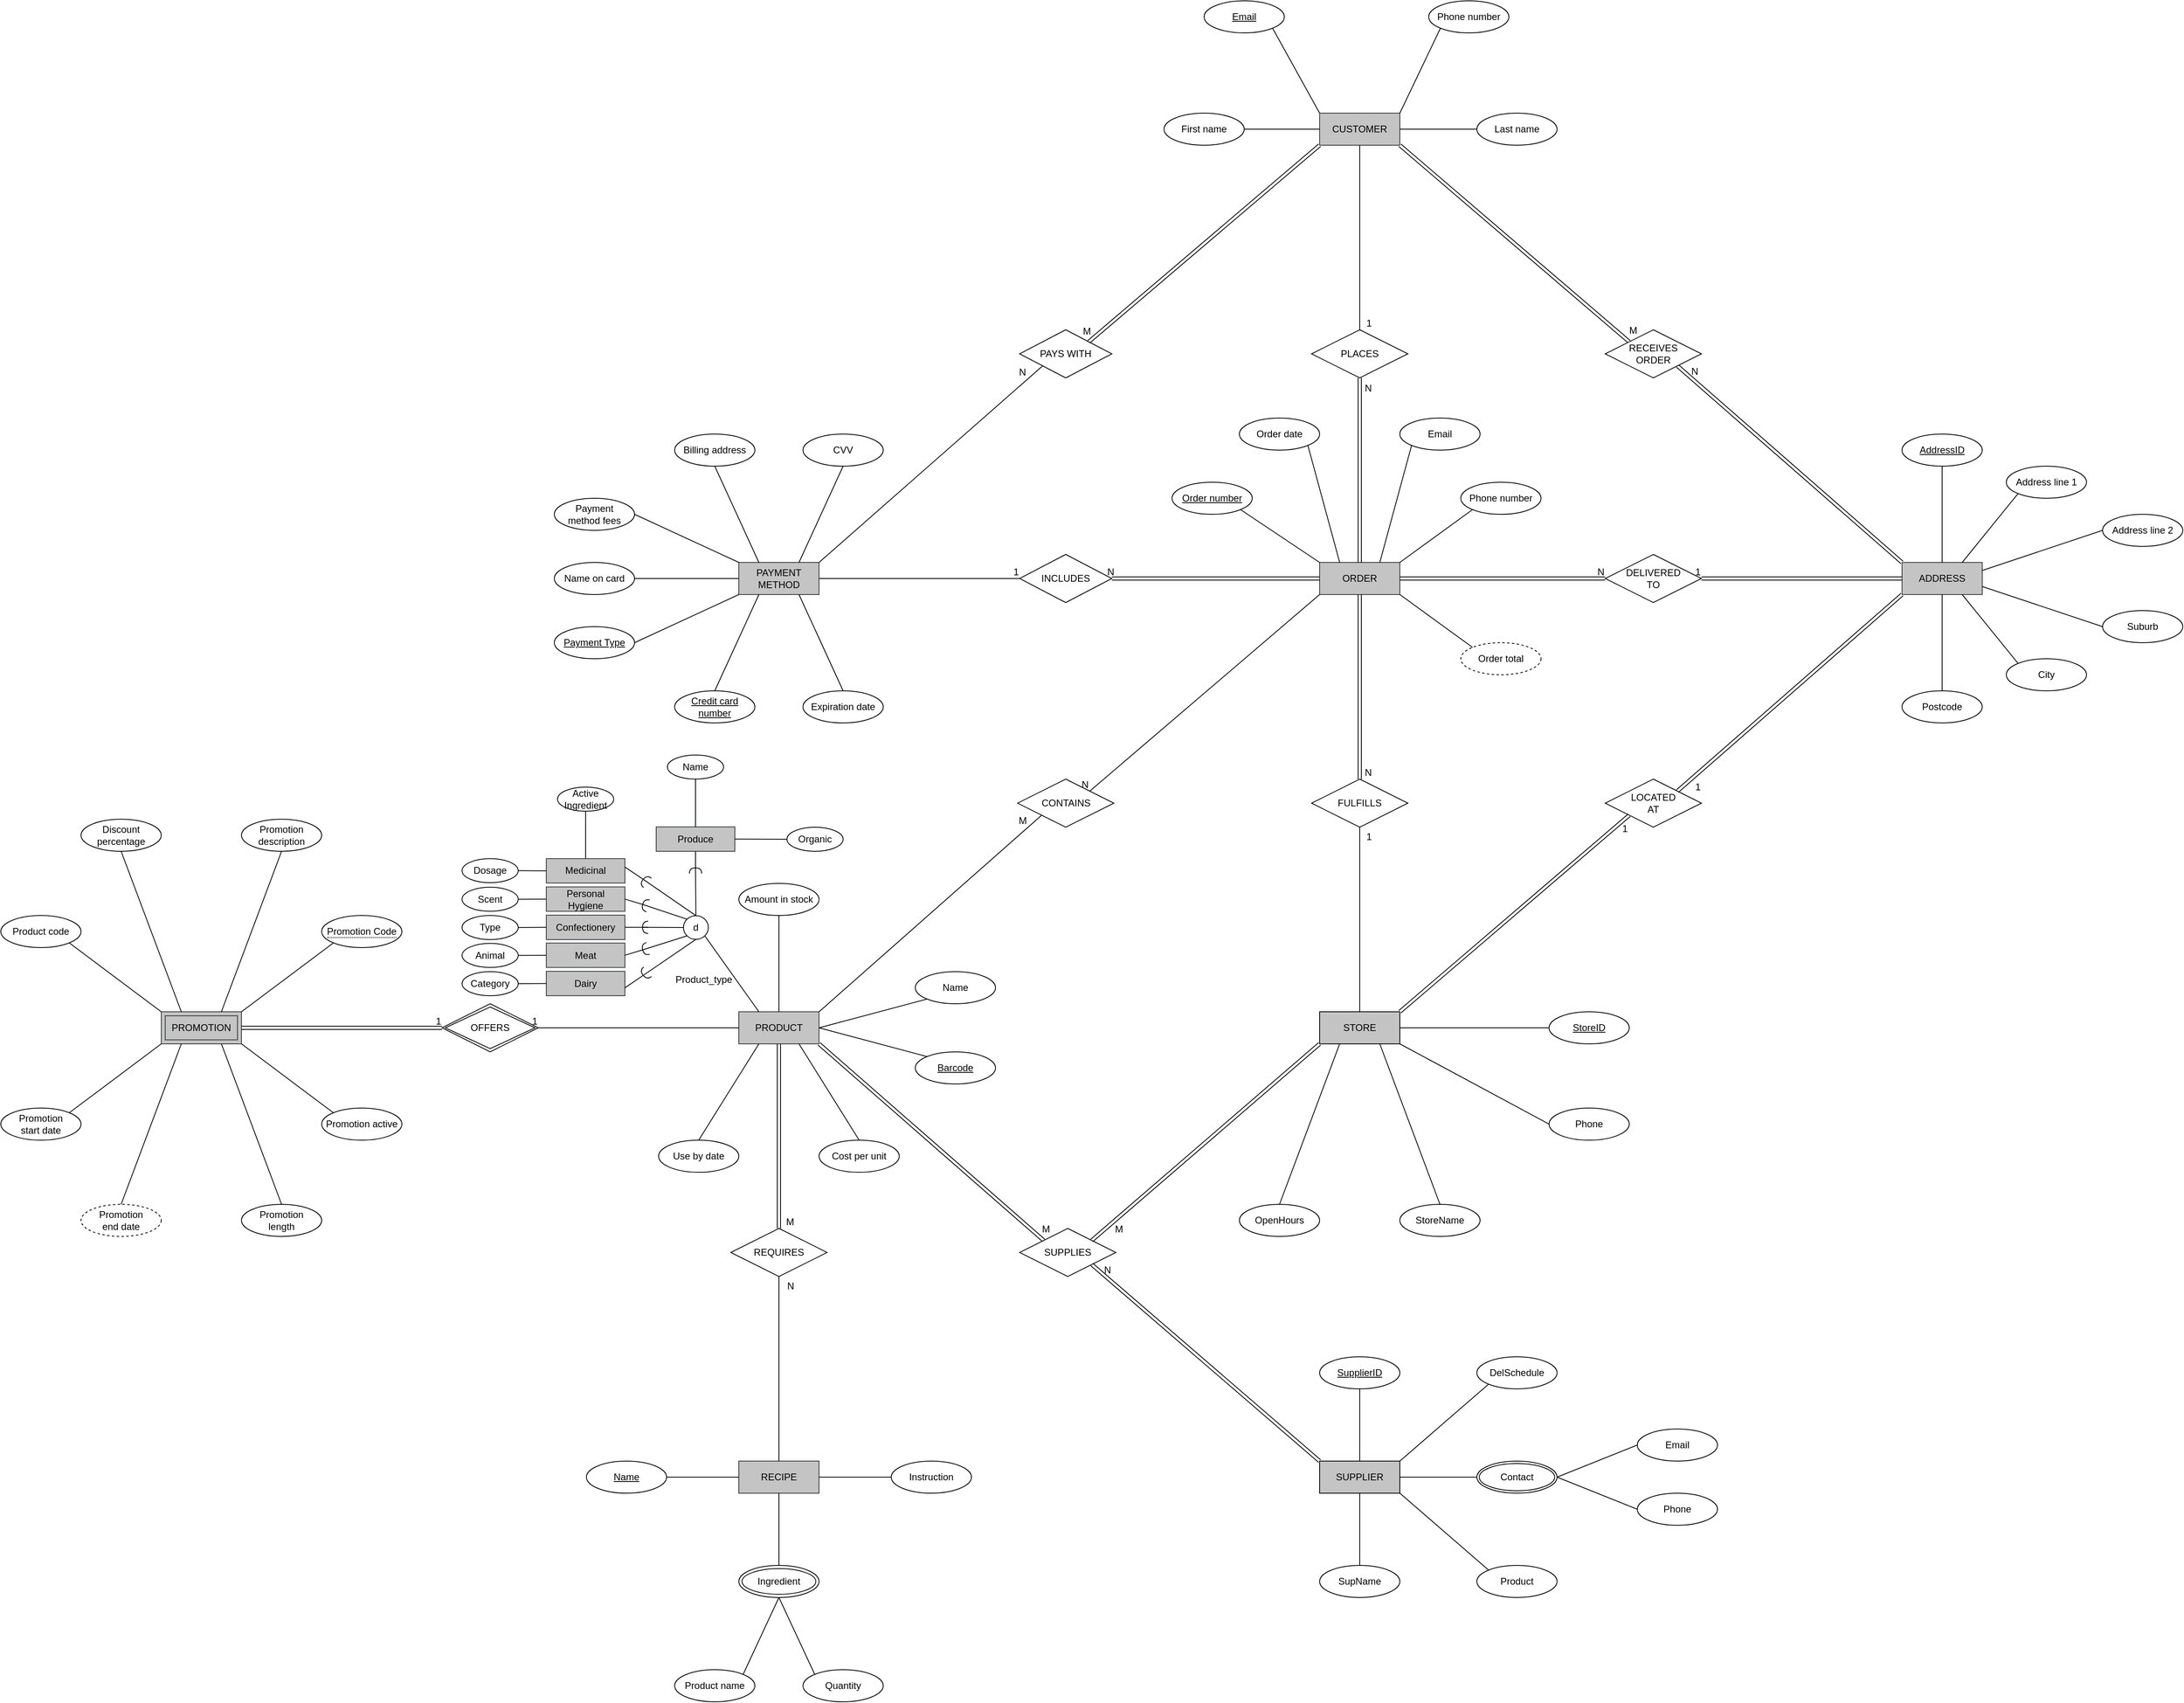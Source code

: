 <mxfile version="21.1.2" type="github">
  <diagram name="Page-1" id="hcODll2Z0IWHzMXXe43u">
    <mxGraphModel dx="5416" dy="1856" grid="1" gridSize="10" guides="1" tooltips="1" connect="1" arrows="1" fold="1" page="0" pageScale="1" pageWidth="827" pageHeight="1169" math="0" shadow="0">
      <root>
        <mxCell id="0" />
        <mxCell id="1" parent="0" />
        <mxCell id="KhG1IaOEPiBxDbLs1gSd-1" value="ORDER" style="whiteSpace=wrap;html=1;align=center;fillColor=#C4C4C4;strokeColor=#36393d;" parent="1" vertex="1">
          <mxGeometry x="364" y="880" width="100" height="40" as="geometry" />
        </mxCell>
        <mxCell id="KhG1IaOEPiBxDbLs1gSd-12" value="CUSTOMER" style="whiteSpace=wrap;html=1;align=center;fillColor=#C4C4C4;strokeColor=#36393d;" parent="1" vertex="1">
          <mxGeometry x="364" y="320" width="100" height="40" as="geometry" />
        </mxCell>
        <mxCell id="KhG1IaOEPiBxDbLs1gSd-13" value="PAYMENT METHOD" style="whiteSpace=wrap;html=1;align=center;fillColor=#C4C4C4;strokeColor=#36393d;" parent="1" vertex="1">
          <mxGeometry x="-360" y="880" width="100" height="40" as="geometry" />
        </mxCell>
        <mxCell id="KhG1IaOEPiBxDbLs1gSd-14" value="STORE" style="whiteSpace=wrap;html=1;align=center;fillColor=#c4c4c4;" parent="1" vertex="1">
          <mxGeometry x="364" y="1440" width="100" height="40" as="geometry" />
        </mxCell>
        <mxCell id="KhG1IaOEPiBxDbLs1gSd-17" value="PRODUCT" style="whiteSpace=wrap;html=1;align=center;fillColor=#C4C4C4;strokeColor=#36393d;" parent="1" vertex="1">
          <mxGeometry x="-360" y="1440" width="100" height="40" as="geometry" />
        </mxCell>
        <mxCell id="KhG1IaOEPiBxDbLs1gSd-18" value="RECIPE" style="whiteSpace=wrap;html=1;align=center;fillColor=#C4C4C4;strokeColor=#36393d;" parent="1" vertex="1">
          <mxGeometry x="-360" y="2000" width="100" height="40" as="geometry" />
        </mxCell>
        <mxCell id="KhG1IaOEPiBxDbLs1gSd-19" value="ADDRESS" style="whiteSpace=wrap;html=1;align=center;fillColor=#C4C4C4;strokeColor=#36393d;" parent="1" vertex="1">
          <mxGeometry x="1090" y="880" width="100" height="40" as="geometry" />
        </mxCell>
        <mxCell id="KhG1IaOEPiBxDbLs1gSd-23" value="PROMOTION" style="shape=ext;margin=3;double=1;whiteSpace=wrap;html=1;align=center;fillColor=#C4C4C4;strokeColor=#36393d;" parent="1" vertex="1">
          <mxGeometry x="-1080" y="1440" width="100" height="40" as="geometry" />
        </mxCell>
        <mxCell id="KhG1IaOEPiBxDbLs1gSd-26" value="SUPPLIER" style="whiteSpace=wrap;html=1;align=center;fillColor=#c4c4c4;" parent="1" vertex="1">
          <mxGeometry x="364" y="2000" width="100" height="40" as="geometry" />
        </mxCell>
        <mxCell id="KhG1IaOEPiBxDbLs1gSd-28" value="PLACES" style="shape=rhombus;perimeter=rhombusPerimeter;whiteSpace=wrap;html=1;align=center;" parent="1" vertex="1">
          <mxGeometry x="354" y="590" width="120" height="60" as="geometry" />
        </mxCell>
        <mxCell id="KhG1IaOEPiBxDbLs1gSd-31" value="PAYS WITH" style="shape=rhombus;perimeter=rhombusPerimeter;whiteSpace=wrap;html=1;align=center;" parent="1" vertex="1">
          <mxGeometry x="-10" y="590" width="115" height="60" as="geometry" />
        </mxCell>
        <mxCell id="KhG1IaOEPiBxDbLs1gSd-34" value="INCLUDES" style="shape=rhombus;perimeter=rhombusPerimeter;whiteSpace=wrap;html=1;align=center;" parent="1" vertex="1">
          <mxGeometry x="-10" y="870" width="115" height="60" as="geometry" />
        </mxCell>
        <mxCell id="KhG1IaOEPiBxDbLs1gSd-36" value="FULFILLS" style="shape=rhombus;perimeter=rhombusPerimeter;whiteSpace=wrap;html=1;align=center;" parent="1" vertex="1">
          <mxGeometry x="354" y="1150" width="120" height="60" as="geometry" />
        </mxCell>
        <mxCell id="KhG1IaOEPiBxDbLs1gSd-38" value="CONTAINS" style="shape=rhombus;perimeter=rhombusPerimeter;whiteSpace=wrap;html=1;align=center;" parent="1" vertex="1">
          <mxGeometry x="-12.5" y="1150" width="120" height="60" as="geometry" />
        </mxCell>
        <mxCell id="KhG1IaOEPiBxDbLs1gSd-39" value="REQUIRES" style="shape=rhombus;perimeter=rhombusPerimeter;whiteSpace=wrap;html=1;align=center;" parent="1" vertex="1">
          <mxGeometry x="-370" y="1710.0" width="120" height="60" as="geometry" />
        </mxCell>
        <mxCell id="KhG1IaOEPiBxDbLs1gSd-41" value="OFFERS" style="shape=rhombus;double=1;perimeter=rhombusPerimeter;whiteSpace=wrap;html=1;align=center;" parent="1" vertex="1">
          <mxGeometry x="-730" y="1430" width="120" height="60" as="geometry" />
        </mxCell>
        <mxCell id="KhG1IaOEPiBxDbLs1gSd-42" value="SUPPLIES" style="shape=rhombus;perimeter=rhombusPerimeter;whiteSpace=wrap;html=1;align=center;" parent="1" vertex="1">
          <mxGeometry x="-10" y="1710.0" width="120" height="60" as="geometry" />
        </mxCell>
        <mxCell id="KhG1IaOEPiBxDbLs1gSd-44" value="" style="shape=link;html=1;rounded=0;exitX=0;exitY=1;exitDx=0;exitDy=0;entryX=1;entryY=0;entryDx=0;entryDy=0;" parent="1" source="KhG1IaOEPiBxDbLs1gSd-12" target="KhG1IaOEPiBxDbLs1gSd-31" edge="1">
          <mxGeometry relative="1" as="geometry">
            <mxPoint x="340" y="760" as="sourcePoint" />
            <mxPoint x="500" y="760" as="targetPoint" />
          </mxGeometry>
        </mxCell>
        <mxCell id="KhG1IaOEPiBxDbLs1gSd-45" value="M" style="resizable=0;html=1;whiteSpace=wrap;align=right;verticalAlign=bottom;" parent="KhG1IaOEPiBxDbLs1gSd-44" connectable="0" vertex="1">
          <mxGeometry x="1" relative="1" as="geometry">
            <mxPoint x="4" y="-5" as="offset" />
          </mxGeometry>
        </mxCell>
        <mxCell id="KhG1IaOEPiBxDbLs1gSd-46" value="" style="endArrow=none;html=1;rounded=0;exitX=1;exitY=0;exitDx=0;exitDy=0;entryX=0;entryY=1;entryDx=0;entryDy=0;" parent="1" source="KhG1IaOEPiBxDbLs1gSd-13" target="KhG1IaOEPiBxDbLs1gSd-31" edge="1">
          <mxGeometry relative="1" as="geometry">
            <mxPoint x="340" y="760" as="sourcePoint" />
            <mxPoint x="500" y="760" as="targetPoint" />
          </mxGeometry>
        </mxCell>
        <mxCell id="KhG1IaOEPiBxDbLs1gSd-47" value="N" style="resizable=0;html=1;whiteSpace=wrap;align=right;verticalAlign=bottom;" parent="KhG1IaOEPiBxDbLs1gSd-46" connectable="0" vertex="1">
          <mxGeometry x="1" relative="1" as="geometry">
            <mxPoint x="-19" y="16" as="offset" />
          </mxGeometry>
        </mxCell>
        <mxCell id="KhG1IaOEPiBxDbLs1gSd-48" value="" style="shape=link;html=1;rounded=0;exitX=1;exitY=1;exitDx=0;exitDy=0;entryX=0;entryY=0;entryDx=0;entryDy=0;" parent="1" source="KhG1IaOEPiBxDbLs1gSd-12" target="KhG1IaOEPiBxDbLs1gSd-52" edge="1">
          <mxGeometry relative="1" as="geometry">
            <mxPoint x="340" y="760" as="sourcePoint" />
            <mxPoint x="737.5" y="605" as="targetPoint" />
          </mxGeometry>
        </mxCell>
        <mxCell id="KhG1IaOEPiBxDbLs1gSd-49" value="M" style="resizable=0;html=1;whiteSpace=wrap;align=right;verticalAlign=bottom;" parent="KhG1IaOEPiBxDbLs1gSd-48" connectable="0" vertex="1">
          <mxGeometry x="1" relative="1" as="geometry">
            <mxPoint x="12" y="-5" as="offset" />
          </mxGeometry>
        </mxCell>
        <mxCell id="KhG1IaOEPiBxDbLs1gSd-50" value="" style="shape=link;html=1;rounded=0;entryX=1;entryY=1;entryDx=0;entryDy=0;exitX=0;exitY=0;exitDx=0;exitDy=0;" parent="1" source="KhG1IaOEPiBxDbLs1gSd-19" target="KhG1IaOEPiBxDbLs1gSd-52" edge="1">
          <mxGeometry relative="1" as="geometry">
            <mxPoint x="340" y="760" as="sourcePoint" />
            <mxPoint x="812.5" y="635" as="targetPoint" />
          </mxGeometry>
        </mxCell>
        <mxCell id="KhG1IaOEPiBxDbLs1gSd-51" value="N" style="resizable=0;html=1;whiteSpace=wrap;align=right;verticalAlign=bottom;" parent="KhG1IaOEPiBxDbLs1gSd-50" connectable="0" vertex="1">
          <mxGeometry x="1" relative="1" as="geometry">
            <mxPoint x="27" y="15" as="offset" />
          </mxGeometry>
        </mxCell>
        <mxCell id="KhG1IaOEPiBxDbLs1gSd-52" value="RECEIVES&lt;br&gt;ORDER" style="shape=rhombus;perimeter=rhombusPerimeter;whiteSpace=wrap;html=1;align=center;" parent="1" vertex="1">
          <mxGeometry x="720" y="590" width="120" height="60" as="geometry" />
        </mxCell>
        <mxCell id="KhG1IaOEPiBxDbLs1gSd-53" value="DELIVERED&lt;br&gt;TO" style="shape=rhombus;perimeter=rhombusPerimeter;whiteSpace=wrap;html=1;align=center;" parent="1" vertex="1">
          <mxGeometry x="720" y="870" width="120" height="60" as="geometry" />
        </mxCell>
        <mxCell id="KhG1IaOEPiBxDbLs1gSd-54" value="LOCATED&lt;br&gt;AT" style="shape=rhombus;perimeter=rhombusPerimeter;whiteSpace=wrap;html=1;align=center;" parent="1" vertex="1">
          <mxGeometry x="720" y="1150" width="120" height="60" as="geometry" />
        </mxCell>
        <mxCell id="KhG1IaOEPiBxDbLs1gSd-55" value="" style="endArrow=none;html=1;rounded=0;exitX=0.5;exitY=1;exitDx=0;exitDy=0;entryX=0.5;entryY=0;entryDx=0;entryDy=0;" parent="1" source="KhG1IaOEPiBxDbLs1gSd-12" target="KhG1IaOEPiBxDbLs1gSd-28" edge="1">
          <mxGeometry relative="1" as="geometry">
            <mxPoint x="360" y="850" as="sourcePoint" />
            <mxPoint x="520" y="850" as="targetPoint" />
          </mxGeometry>
        </mxCell>
        <mxCell id="KhG1IaOEPiBxDbLs1gSd-56" value="1" style="resizable=0;html=1;whiteSpace=wrap;align=right;verticalAlign=bottom;" parent="KhG1IaOEPiBxDbLs1gSd-55" connectable="0" vertex="1">
          <mxGeometry x="1" relative="1" as="geometry">
            <mxPoint x="16" as="offset" />
          </mxGeometry>
        </mxCell>
        <mxCell id="KhG1IaOEPiBxDbLs1gSd-57" value="" style="shape=link;html=1;rounded=0;entryX=0.5;entryY=1;entryDx=0;entryDy=0;exitX=0.5;exitY=0;exitDx=0;exitDy=0;" parent="1" source="KhG1IaOEPiBxDbLs1gSd-1" target="KhG1IaOEPiBxDbLs1gSd-28" edge="1">
          <mxGeometry relative="1" as="geometry">
            <mxPoint x="360" y="850" as="sourcePoint" />
            <mxPoint x="520" y="850" as="targetPoint" />
          </mxGeometry>
        </mxCell>
        <mxCell id="KhG1IaOEPiBxDbLs1gSd-58" value="N" style="resizable=0;html=1;whiteSpace=wrap;align=right;verticalAlign=bottom;" parent="KhG1IaOEPiBxDbLs1gSd-57" connectable="0" vertex="1">
          <mxGeometry x="1" relative="1" as="geometry">
            <mxPoint x="16" y="21" as="offset" />
          </mxGeometry>
        </mxCell>
        <mxCell id="KhG1IaOEPiBxDbLs1gSd-59" value="" style="endArrow=none;html=1;rounded=0;exitX=1;exitY=0.5;exitDx=0;exitDy=0;entryX=0;entryY=0.5;entryDx=0;entryDy=0;" parent="1" source="KhG1IaOEPiBxDbLs1gSd-13" target="KhG1IaOEPiBxDbLs1gSd-34" edge="1">
          <mxGeometry relative="1" as="geometry">
            <mxPoint x="280" y="970" as="sourcePoint" />
            <mxPoint x="440" y="970" as="targetPoint" />
          </mxGeometry>
        </mxCell>
        <mxCell id="KhG1IaOEPiBxDbLs1gSd-60" value="1" style="resizable=0;html=1;whiteSpace=wrap;align=right;verticalAlign=bottom;" parent="KhG1IaOEPiBxDbLs1gSd-59" connectable="0" vertex="1">
          <mxGeometry x="1" relative="1" as="geometry" />
        </mxCell>
        <mxCell id="KhG1IaOEPiBxDbLs1gSd-61" value="" style="shape=link;html=1;rounded=0;exitX=0;exitY=0.5;exitDx=0;exitDy=0;entryX=1;entryY=0.5;entryDx=0;entryDy=0;" parent="1" source="KhG1IaOEPiBxDbLs1gSd-1" target="KhG1IaOEPiBxDbLs1gSd-34" edge="1">
          <mxGeometry relative="1" as="geometry">
            <mxPoint x="280" y="970" as="sourcePoint" />
            <mxPoint x="440" y="970" as="targetPoint" />
          </mxGeometry>
        </mxCell>
        <mxCell id="KhG1IaOEPiBxDbLs1gSd-62" value="N" style="resizable=0;html=1;whiteSpace=wrap;align=right;verticalAlign=bottom;" parent="KhG1IaOEPiBxDbLs1gSd-61" connectable="0" vertex="1">
          <mxGeometry x="1" relative="1" as="geometry">
            <mxPoint x="4" as="offset" />
          </mxGeometry>
        </mxCell>
        <mxCell id="KhG1IaOEPiBxDbLs1gSd-63" value="" style="shape=link;html=1;rounded=0;entryX=0;entryY=0.5;entryDx=0;entryDy=0;exitX=1;exitY=0.5;exitDx=0;exitDy=0;" parent="1" source="KhG1IaOEPiBxDbLs1gSd-1" target="KhG1IaOEPiBxDbLs1gSd-53" edge="1">
          <mxGeometry relative="1" as="geometry">
            <mxPoint x="460" y="980" as="sourcePoint" />
            <mxPoint x="620" y="980" as="targetPoint" />
          </mxGeometry>
        </mxCell>
        <mxCell id="KhG1IaOEPiBxDbLs1gSd-64" value="N" style="resizable=0;html=1;whiteSpace=wrap;align=right;verticalAlign=bottom;" parent="KhG1IaOEPiBxDbLs1gSd-63" connectable="0" vertex="1">
          <mxGeometry x="1" relative="1" as="geometry" />
        </mxCell>
        <mxCell id="KhG1IaOEPiBxDbLs1gSd-65" value="" style="shape=link;html=1;rounded=0;entryX=1;entryY=0.5;entryDx=0;entryDy=0;exitX=0;exitY=0.5;exitDx=0;exitDy=0;" parent="1" source="KhG1IaOEPiBxDbLs1gSd-19" target="KhG1IaOEPiBxDbLs1gSd-53" edge="1">
          <mxGeometry relative="1" as="geometry">
            <mxPoint x="460" y="980" as="sourcePoint" />
            <mxPoint x="620" y="980" as="targetPoint" />
          </mxGeometry>
        </mxCell>
        <mxCell id="KhG1IaOEPiBxDbLs1gSd-66" value="1" style="resizable=0;html=1;whiteSpace=wrap;align=right;verticalAlign=bottom;" parent="KhG1IaOEPiBxDbLs1gSd-65" connectable="0" vertex="1">
          <mxGeometry x="1" relative="1" as="geometry" />
        </mxCell>
        <mxCell id="KhG1IaOEPiBxDbLs1gSd-67" value="" style="shape=link;html=1;rounded=0;entryX=1;entryY=0;entryDx=0;entryDy=0;exitX=0;exitY=1;exitDx=0;exitDy=0;" parent="1" source="KhG1IaOEPiBxDbLs1gSd-19" target="KhG1IaOEPiBxDbLs1gSd-54" edge="1">
          <mxGeometry relative="1" as="geometry">
            <mxPoint x="460" y="980" as="sourcePoint" />
            <mxPoint x="620" y="980" as="targetPoint" />
          </mxGeometry>
        </mxCell>
        <mxCell id="KhG1IaOEPiBxDbLs1gSd-68" value="1" style="resizable=0;html=1;whiteSpace=wrap;align=right;verticalAlign=bottom;" parent="KhG1IaOEPiBxDbLs1gSd-67" connectable="0" vertex="1">
          <mxGeometry x="1" relative="1" as="geometry">
            <mxPoint x="30" y="4" as="offset" />
          </mxGeometry>
        </mxCell>
        <mxCell id="KhG1IaOEPiBxDbLs1gSd-69" value="" style="shape=link;html=1;rounded=0;entryX=0;entryY=1;entryDx=0;entryDy=0;exitX=1;exitY=0;exitDx=0;exitDy=0;" parent="1" source="KhG1IaOEPiBxDbLs1gSd-14" target="KhG1IaOEPiBxDbLs1gSd-54" edge="1">
          <mxGeometry relative="1" as="geometry">
            <mxPoint x="460" y="1190" as="sourcePoint" />
            <mxPoint x="620" y="1190" as="targetPoint" />
          </mxGeometry>
        </mxCell>
        <mxCell id="KhG1IaOEPiBxDbLs1gSd-70" value="1" style="resizable=0;html=1;whiteSpace=wrap;align=right;verticalAlign=bottom;" parent="KhG1IaOEPiBxDbLs1gSd-69" connectable="0" vertex="1">
          <mxGeometry x="1" relative="1" as="geometry">
            <mxPoint y="25" as="offset" />
          </mxGeometry>
        </mxCell>
        <mxCell id="KhG1IaOEPiBxDbLs1gSd-72" value="" style="endArrow=none;html=1;rounded=0;entryX=0.5;entryY=1;entryDx=0;entryDy=0;exitX=0.5;exitY=0;exitDx=0;exitDy=0;" parent="1" source="KhG1IaOEPiBxDbLs1gSd-14" target="KhG1IaOEPiBxDbLs1gSd-36" edge="1">
          <mxGeometry relative="1" as="geometry">
            <mxPoint x="130" y="1280" as="sourcePoint" />
            <mxPoint x="290" y="1280" as="targetPoint" />
          </mxGeometry>
        </mxCell>
        <mxCell id="KhG1IaOEPiBxDbLs1gSd-73" value="1" style="resizable=0;html=1;whiteSpace=wrap;align=right;verticalAlign=bottom;" parent="KhG1IaOEPiBxDbLs1gSd-72" connectable="0" vertex="1">
          <mxGeometry x="1" relative="1" as="geometry">
            <mxPoint x="16" y="20" as="offset" />
          </mxGeometry>
        </mxCell>
        <mxCell id="KhG1IaOEPiBxDbLs1gSd-74" value="" style="shape=link;html=1;rounded=0;entryX=0.5;entryY=0;entryDx=0;entryDy=0;exitX=0.5;exitY=1;exitDx=0;exitDy=0;" parent="1" source="KhG1IaOEPiBxDbLs1gSd-1" target="KhG1IaOEPiBxDbLs1gSd-36" edge="1">
          <mxGeometry relative="1" as="geometry">
            <mxPoint x="160" y="1110" as="sourcePoint" />
            <mxPoint x="320" y="1110" as="targetPoint" />
          </mxGeometry>
        </mxCell>
        <mxCell id="KhG1IaOEPiBxDbLs1gSd-75" value="N" style="resizable=0;html=1;whiteSpace=wrap;align=right;verticalAlign=bottom;" parent="KhG1IaOEPiBxDbLs1gSd-74" connectable="0" vertex="1">
          <mxGeometry x="1" relative="1" as="geometry">
            <mxPoint x="16" as="offset" />
          </mxGeometry>
        </mxCell>
        <mxCell id="KhG1IaOEPiBxDbLs1gSd-76" value="" style="endArrow=none;html=1;rounded=0;exitX=1;exitY=0;exitDx=0;exitDy=0;entryX=0;entryY=1;entryDx=0;entryDy=0;" parent="1" source="KhG1IaOEPiBxDbLs1gSd-17" target="KhG1IaOEPiBxDbLs1gSd-38" edge="1">
          <mxGeometry relative="1" as="geometry">
            <mxPoint x="160" y="1450" as="sourcePoint" />
            <mxPoint x="320" y="1450" as="targetPoint" />
          </mxGeometry>
        </mxCell>
        <mxCell id="KhG1IaOEPiBxDbLs1gSd-77" value="M" style="resizable=0;html=1;whiteSpace=wrap;align=right;verticalAlign=bottom;" parent="KhG1IaOEPiBxDbLs1gSd-76" connectable="0" vertex="1">
          <mxGeometry x="1" relative="1" as="geometry">
            <mxPoint x="-17" y="15" as="offset" />
          </mxGeometry>
        </mxCell>
        <mxCell id="KhG1IaOEPiBxDbLs1gSd-78" value="" style="endArrow=none;html=1;rounded=0;exitX=0;exitY=1;exitDx=0;exitDy=0;entryX=1;entryY=0;entryDx=0;entryDy=0;" parent="1" source="KhG1IaOEPiBxDbLs1gSd-1" target="KhG1IaOEPiBxDbLs1gSd-38" edge="1">
          <mxGeometry relative="1" as="geometry">
            <mxPoint x="160" y="1450" as="sourcePoint" />
            <mxPoint x="320" y="1450" as="targetPoint" />
          </mxGeometry>
        </mxCell>
        <mxCell id="KhG1IaOEPiBxDbLs1gSd-79" value="N" style="resizable=0;html=1;whiteSpace=wrap;align=right;verticalAlign=bottom;" parent="KhG1IaOEPiBxDbLs1gSd-78" connectable="0" vertex="1">
          <mxGeometry x="1" relative="1" as="geometry" />
        </mxCell>
        <mxCell id="KhG1IaOEPiBxDbLs1gSd-80" value="" style="endArrow=none;html=1;rounded=0;exitX=0;exitY=0.5;exitDx=0;exitDy=0;entryX=1;entryY=0.5;entryDx=0;entryDy=0;" parent="1" source="KhG1IaOEPiBxDbLs1gSd-17" target="KhG1IaOEPiBxDbLs1gSd-41" edge="1">
          <mxGeometry relative="1" as="geometry">
            <mxPoint x="190" y="1310" as="sourcePoint" />
            <mxPoint x="350" y="1310" as="targetPoint" />
          </mxGeometry>
        </mxCell>
        <mxCell id="KhG1IaOEPiBxDbLs1gSd-81" value="1" style="resizable=0;html=1;whiteSpace=wrap;align=right;verticalAlign=bottom;" parent="KhG1IaOEPiBxDbLs1gSd-80" connectable="0" vertex="1">
          <mxGeometry x="1" relative="1" as="geometry" />
        </mxCell>
        <mxCell id="KhG1IaOEPiBxDbLs1gSd-82" value="" style="shape=link;html=1;rounded=0;entryX=0;entryY=0.5;entryDx=0;entryDy=0;exitX=1;exitY=0.5;exitDx=0;exitDy=0;" parent="1" source="KhG1IaOEPiBxDbLs1gSd-23" target="KhG1IaOEPiBxDbLs1gSd-41" edge="1">
          <mxGeometry relative="1" as="geometry">
            <mxPoint x="190" y="1310" as="sourcePoint" />
            <mxPoint x="350" y="1310" as="targetPoint" />
          </mxGeometry>
        </mxCell>
        <mxCell id="KhG1IaOEPiBxDbLs1gSd-83" value="1" style="resizable=0;html=1;whiteSpace=wrap;align=right;verticalAlign=bottom;" parent="KhG1IaOEPiBxDbLs1gSd-82" connectable="0" vertex="1">
          <mxGeometry x="1" relative="1" as="geometry" />
        </mxCell>
        <mxCell id="KhG1IaOEPiBxDbLs1gSd-84" value="" style="shape=link;html=1;rounded=0;exitX=0.5;exitY=1;exitDx=0;exitDy=0;entryX=0.5;entryY=0;entryDx=0;entryDy=0;" parent="1" source="KhG1IaOEPiBxDbLs1gSd-17" target="KhG1IaOEPiBxDbLs1gSd-39" edge="1">
          <mxGeometry relative="1" as="geometry">
            <mxPoint x="20" y="1360" as="sourcePoint" />
            <mxPoint x="180" y="1360" as="targetPoint" />
          </mxGeometry>
        </mxCell>
        <mxCell id="KhG1IaOEPiBxDbLs1gSd-85" value="M" style="resizable=0;html=1;whiteSpace=wrap;align=right;verticalAlign=bottom;" parent="KhG1IaOEPiBxDbLs1gSd-84" connectable="0" vertex="1">
          <mxGeometry x="1" relative="1" as="geometry">
            <mxPoint x="20" as="offset" />
          </mxGeometry>
        </mxCell>
        <mxCell id="KhG1IaOEPiBxDbLs1gSd-86" value="" style="endArrow=none;html=1;rounded=0;exitX=0.5;exitY=0;exitDx=0;exitDy=0;entryX=0.5;entryY=1;entryDx=0;entryDy=0;" parent="1" source="KhG1IaOEPiBxDbLs1gSd-18" target="KhG1IaOEPiBxDbLs1gSd-39" edge="1">
          <mxGeometry relative="1" as="geometry">
            <mxPoint x="20" y="1360" as="sourcePoint" />
            <mxPoint x="180" y="1360" as="targetPoint" />
          </mxGeometry>
        </mxCell>
        <mxCell id="KhG1IaOEPiBxDbLs1gSd-87" value="N" style="resizable=0;html=1;whiteSpace=wrap;align=right;verticalAlign=bottom;" parent="KhG1IaOEPiBxDbLs1gSd-86" connectable="0" vertex="1">
          <mxGeometry x="1" relative="1" as="geometry">
            <mxPoint x="20" y="20" as="offset" />
          </mxGeometry>
        </mxCell>
        <mxCell id="KhG1IaOEPiBxDbLs1gSd-88" value="" style="shape=link;html=1;rounded=0;entryX=1;entryY=1;entryDx=0;entryDy=0;exitX=0;exitY=0;exitDx=0;exitDy=0;" parent="1" source="KhG1IaOEPiBxDbLs1gSd-26" target="KhG1IaOEPiBxDbLs1gSd-42" edge="1">
          <mxGeometry relative="1" as="geometry">
            <mxPoint x="420" y="1740" as="sourcePoint" />
            <mxPoint x="580" y="1740" as="targetPoint" />
          </mxGeometry>
        </mxCell>
        <mxCell id="KhG1IaOEPiBxDbLs1gSd-89" value="N" style="resizable=0;html=1;whiteSpace=wrap;align=right;verticalAlign=bottom;" parent="KhG1IaOEPiBxDbLs1gSd-88" connectable="0" vertex="1">
          <mxGeometry x="1" relative="1" as="geometry">
            <mxPoint x="25" y="15" as="offset" />
          </mxGeometry>
        </mxCell>
        <mxCell id="KhG1IaOEPiBxDbLs1gSd-90" value="" style="shape=link;html=1;rounded=0;entryX=1;entryY=0;entryDx=0;entryDy=0;exitX=0;exitY=1;exitDx=0;exitDy=0;" parent="1" source="KhG1IaOEPiBxDbLs1gSd-14" target="KhG1IaOEPiBxDbLs1gSd-42" edge="1">
          <mxGeometry relative="1" as="geometry">
            <mxPoint x="420" y="1740" as="sourcePoint" />
            <mxPoint x="580" y="1740" as="targetPoint" />
          </mxGeometry>
        </mxCell>
        <mxCell id="KhG1IaOEPiBxDbLs1gSd-91" value="M" style="resizable=0;html=1;whiteSpace=wrap;align=right;verticalAlign=bottom;" parent="KhG1IaOEPiBxDbLs1gSd-90" connectable="0" vertex="1">
          <mxGeometry x="1" relative="1" as="geometry">
            <mxPoint x="40" y="-5" as="offset" />
          </mxGeometry>
        </mxCell>
        <mxCell id="KhG1IaOEPiBxDbLs1gSd-92" value="" style="shape=link;html=1;rounded=0;entryX=0;entryY=0;entryDx=0;entryDy=0;exitX=1;exitY=1;exitDx=0;exitDy=0;" parent="1" source="KhG1IaOEPiBxDbLs1gSd-17" target="KhG1IaOEPiBxDbLs1gSd-42" edge="1">
          <mxGeometry relative="1" as="geometry">
            <mxPoint x="420" y="1740" as="sourcePoint" />
            <mxPoint x="580" y="1740" as="targetPoint" />
          </mxGeometry>
        </mxCell>
        <mxCell id="KhG1IaOEPiBxDbLs1gSd-93" value="M" style="resizable=0;html=1;whiteSpace=wrap;align=right;verticalAlign=bottom;" parent="KhG1IaOEPiBxDbLs1gSd-92" connectable="0" vertex="1">
          <mxGeometry x="1" relative="1" as="geometry">
            <mxPoint x="10" y="-5" as="offset" />
          </mxGeometry>
        </mxCell>
        <mxCell id="KhG1IaOEPiBxDbLs1gSd-94" value="Email" style="ellipse;whiteSpace=wrap;html=1;align=center;fontStyle=4;" parent="1" vertex="1">
          <mxGeometry x="220" y="180" width="100" height="40" as="geometry" />
        </mxCell>
        <mxCell id="KhG1IaOEPiBxDbLs1gSd-95" value="First name" style="ellipse;whiteSpace=wrap;html=1;align=center;" parent="1" vertex="1">
          <mxGeometry x="170" y="320" width="100" height="40" as="geometry" />
        </mxCell>
        <mxCell id="KhG1IaOEPiBxDbLs1gSd-96" value="Last name" style="ellipse;whiteSpace=wrap;html=1;align=center;" parent="1" vertex="1">
          <mxGeometry x="560" y="320" width="100" height="40" as="geometry" />
        </mxCell>
        <mxCell id="KhG1IaOEPiBxDbLs1gSd-99" value="Phone number" style="ellipse;whiteSpace=wrap;html=1;align=center;fontStyle=0;" parent="1" vertex="1">
          <mxGeometry x="500" y="180" width="100" height="40" as="geometry" />
        </mxCell>
        <mxCell id="KhG1IaOEPiBxDbLs1gSd-100" value="" style="endArrow=none;html=1;rounded=0;exitX=0;exitY=0;exitDx=0;exitDy=0;entryX=1;entryY=1;entryDx=0;entryDy=0;" parent="1" source="KhG1IaOEPiBxDbLs1gSd-12" target="KhG1IaOEPiBxDbLs1gSd-94" edge="1">
          <mxGeometry relative="1" as="geometry">
            <mxPoint x="390" y="460" as="sourcePoint" />
            <mxPoint x="550" y="460" as="targetPoint" />
          </mxGeometry>
        </mxCell>
        <mxCell id="KhG1IaOEPiBxDbLs1gSd-101" value="" style="endArrow=none;html=1;rounded=0;exitX=1;exitY=0.5;exitDx=0;exitDy=0;entryX=0;entryY=0.5;entryDx=0;entryDy=0;" parent="1" source="KhG1IaOEPiBxDbLs1gSd-12" target="KhG1IaOEPiBxDbLs1gSd-96" edge="1">
          <mxGeometry relative="1" as="geometry">
            <mxPoint x="390" y="460" as="sourcePoint" />
            <mxPoint x="550" y="460" as="targetPoint" />
          </mxGeometry>
        </mxCell>
        <mxCell id="KhG1IaOEPiBxDbLs1gSd-102" value="" style="endArrow=none;html=1;rounded=0;entryX=0;entryY=0.5;entryDx=0;entryDy=0;exitX=1;exitY=0.5;exitDx=0;exitDy=0;" parent="1" source="KhG1IaOEPiBxDbLs1gSd-95" target="KhG1IaOEPiBxDbLs1gSd-12" edge="1">
          <mxGeometry relative="1" as="geometry">
            <mxPoint x="390" y="460" as="sourcePoint" />
            <mxPoint x="550" y="460" as="targetPoint" />
          </mxGeometry>
        </mxCell>
        <mxCell id="KhG1IaOEPiBxDbLs1gSd-103" value="" style="endArrow=none;html=1;rounded=0;entryX=0;entryY=1;entryDx=0;entryDy=0;exitX=1;exitY=0;exitDx=0;exitDy=0;" parent="1" source="KhG1IaOEPiBxDbLs1gSd-12" target="KhG1IaOEPiBxDbLs1gSd-99" edge="1">
          <mxGeometry relative="1" as="geometry">
            <mxPoint x="490" y="320" as="sourcePoint" />
            <mxPoint x="550" y="460" as="targetPoint" />
          </mxGeometry>
        </mxCell>
        <mxCell id="KhG1IaOEPiBxDbLs1gSd-104" value="&lt;u&gt;Payment Type&lt;/u&gt;" style="ellipse;whiteSpace=wrap;html=1;align=center;" parent="1" vertex="1">
          <mxGeometry x="-590" y="960" width="100" height="40" as="geometry" />
        </mxCell>
        <mxCell id="KhG1IaOEPiBxDbLs1gSd-105" value="&lt;span&gt;Billing address&lt;/span&gt;" style="ellipse;whiteSpace=wrap;html=1;align=center;fontStyle=0" parent="1" vertex="1">
          <mxGeometry x="-440" y="720" width="100" height="40" as="geometry" />
        </mxCell>
        <mxCell id="KhG1IaOEPiBxDbLs1gSd-106" value="Name on card" style="ellipse;whiteSpace=wrap;html=1;align=center;fontStyle=0;" parent="1" vertex="1">
          <mxGeometry x="-590" y="880" width="100" height="40" as="geometry" />
        </mxCell>
        <mxCell id="KhG1IaOEPiBxDbLs1gSd-107" value="Expiration date" style="ellipse;whiteSpace=wrap;html=1;align=center;fontStyle=0;" parent="1" vertex="1">
          <mxGeometry x="-280" y="1040" width="100" height="40" as="geometry" />
        </mxCell>
        <mxCell id="KhG1IaOEPiBxDbLs1gSd-108" value="&lt;u&gt;Credit card number&lt;/u&gt;" style="ellipse;whiteSpace=wrap;html=1;align=center;fontStyle=0;" parent="1" vertex="1">
          <mxGeometry x="-440" y="1040" width="100" height="40" as="geometry" />
        </mxCell>
        <mxCell id="KhG1IaOEPiBxDbLs1gSd-110" value="CVV" style="ellipse;whiteSpace=wrap;html=1;align=center;fontStyle=0;" parent="1" vertex="1">
          <mxGeometry x="-280" y="720" width="100" height="40" as="geometry" />
        </mxCell>
        <mxCell id="KhG1IaOEPiBxDbLs1gSd-114" value="&lt;span&gt;Payment&lt;br&gt;method fees&lt;br&gt;&lt;/span&gt;" style="ellipse;whiteSpace=wrap;html=1;align=center;fontStyle=0" parent="1" vertex="1">
          <mxGeometry x="-590" y="800" width="100" height="40" as="geometry" />
        </mxCell>
        <mxCell id="KhG1IaOEPiBxDbLs1gSd-115" value="" style="endArrow=none;html=1;rounded=0;entryX=0.5;entryY=1;entryDx=0;entryDy=0;exitX=0.75;exitY=0;exitDx=0;exitDy=0;" parent="1" source="KhG1IaOEPiBxDbLs1gSd-13" target="KhG1IaOEPiBxDbLs1gSd-110" edge="1">
          <mxGeometry relative="1" as="geometry">
            <mxPoint x="-270" y="880" as="sourcePoint" />
            <mxPoint x="-110" y="880" as="targetPoint" />
          </mxGeometry>
        </mxCell>
        <mxCell id="KhG1IaOEPiBxDbLs1gSd-116" value="" style="endArrow=none;html=1;rounded=0;exitX=0.75;exitY=1;exitDx=0;exitDy=0;entryX=0.5;entryY=0;entryDx=0;entryDy=0;" parent="1" source="KhG1IaOEPiBxDbLs1gSd-13" target="KhG1IaOEPiBxDbLs1gSd-107" edge="1">
          <mxGeometry relative="1" as="geometry">
            <mxPoint x="-270" y="880" as="sourcePoint" />
            <mxPoint x="-110" y="880" as="targetPoint" />
          </mxGeometry>
        </mxCell>
        <mxCell id="KhG1IaOEPiBxDbLs1gSd-117" value="" style="endArrow=none;html=1;rounded=0;entryX=0.5;entryY=1;entryDx=0;entryDy=0;exitX=0.25;exitY=0;exitDx=0;exitDy=0;" parent="1" source="KhG1IaOEPiBxDbLs1gSd-13" target="KhG1IaOEPiBxDbLs1gSd-105" edge="1">
          <mxGeometry relative="1" as="geometry">
            <mxPoint x="-270" y="880" as="sourcePoint" />
            <mxPoint x="-110" y="880" as="targetPoint" />
          </mxGeometry>
        </mxCell>
        <mxCell id="KhG1IaOEPiBxDbLs1gSd-118" value="" style="endArrow=none;html=1;rounded=0;exitX=0.25;exitY=1;exitDx=0;exitDy=0;entryX=0.5;entryY=0;entryDx=0;entryDy=0;" parent="1" source="KhG1IaOEPiBxDbLs1gSd-13" target="KhG1IaOEPiBxDbLs1gSd-108" edge="1">
          <mxGeometry relative="1" as="geometry">
            <mxPoint x="-270" y="880" as="sourcePoint" />
            <mxPoint x="-110" y="880" as="targetPoint" />
          </mxGeometry>
        </mxCell>
        <mxCell id="KhG1IaOEPiBxDbLs1gSd-119" value="" style="endArrow=none;html=1;rounded=0;entryX=1;entryY=0.5;entryDx=0;entryDy=0;exitX=0;exitY=0;exitDx=0;exitDy=0;" parent="1" source="KhG1IaOEPiBxDbLs1gSd-13" target="KhG1IaOEPiBxDbLs1gSd-114" edge="1">
          <mxGeometry relative="1" as="geometry">
            <mxPoint x="-270" y="880" as="sourcePoint" />
            <mxPoint x="-110" y="880" as="targetPoint" />
          </mxGeometry>
        </mxCell>
        <mxCell id="KhG1IaOEPiBxDbLs1gSd-120" value="" style="endArrow=none;html=1;rounded=0;exitX=1;exitY=0.5;exitDx=0;exitDy=0;entryX=0;entryY=0.5;entryDx=0;entryDy=0;" parent="1" source="KhG1IaOEPiBxDbLs1gSd-106" target="KhG1IaOEPiBxDbLs1gSd-13" edge="1">
          <mxGeometry relative="1" as="geometry">
            <mxPoint x="-270" y="880" as="sourcePoint" />
            <mxPoint x="-110" y="880" as="targetPoint" />
          </mxGeometry>
        </mxCell>
        <mxCell id="KhG1IaOEPiBxDbLs1gSd-121" value="" style="endArrow=none;html=1;rounded=0;exitX=1;exitY=0.5;exitDx=0;exitDy=0;entryX=0;entryY=1;entryDx=0;entryDy=0;" parent="1" source="KhG1IaOEPiBxDbLs1gSd-104" target="KhG1IaOEPiBxDbLs1gSd-13" edge="1">
          <mxGeometry relative="1" as="geometry">
            <mxPoint x="-270" y="880" as="sourcePoint" />
            <mxPoint x="-110" y="880" as="targetPoint" />
          </mxGeometry>
        </mxCell>
        <mxCell id="KhG1IaOEPiBxDbLs1gSd-122" value="Address line 1" style="ellipse;whiteSpace=wrap;html=1;align=center;" parent="1" vertex="1">
          <mxGeometry x="1220" y="760.0" width="100" height="40" as="geometry" />
        </mxCell>
        <mxCell id="KhG1IaOEPiBxDbLs1gSd-123" value="Address line 2" style="ellipse;whiteSpace=wrap;html=1;align=center;" parent="1" vertex="1">
          <mxGeometry x="1340" y="820.0" width="100" height="40" as="geometry" />
        </mxCell>
        <mxCell id="KhG1IaOEPiBxDbLs1gSd-124" value="Suburb" style="ellipse;whiteSpace=wrap;html=1;align=center;" parent="1" vertex="1">
          <mxGeometry x="1340" y="940.0" width="100" height="40" as="geometry" />
        </mxCell>
        <mxCell id="KhG1IaOEPiBxDbLs1gSd-125" value="City" style="ellipse;whiteSpace=wrap;html=1;align=center;" parent="1" vertex="1">
          <mxGeometry x="1220" y="1000" width="100" height="40" as="geometry" />
        </mxCell>
        <mxCell id="KhG1IaOEPiBxDbLs1gSd-126" value="Postcode" style="ellipse;whiteSpace=wrap;html=1;align=center;" parent="1" vertex="1">
          <mxGeometry x="1090" y="1040" width="100" height="40" as="geometry" />
        </mxCell>
        <mxCell id="KhG1IaOEPiBxDbLs1gSd-127" value="AddressID" style="ellipse;whiteSpace=wrap;html=1;align=center;fontStyle=4" parent="1" vertex="1">
          <mxGeometry x="1090" y="720" width="100" height="40" as="geometry" />
        </mxCell>
        <mxCell id="KhG1IaOEPiBxDbLs1gSd-128" value="" style="endArrow=none;html=1;rounded=0;exitX=0.5;exitY=0;exitDx=0;exitDy=0;entryX=0.5;entryY=1;entryDx=0;entryDy=0;" parent="1" source="KhG1IaOEPiBxDbLs1gSd-19" target="KhG1IaOEPiBxDbLs1gSd-127" edge="1">
          <mxGeometry relative="1" as="geometry">
            <mxPoint x="900" y="980" as="sourcePoint" />
            <mxPoint x="1060" y="980" as="targetPoint" />
          </mxGeometry>
        </mxCell>
        <mxCell id="KhG1IaOEPiBxDbLs1gSd-129" value="" style="endArrow=none;html=1;rounded=0;entryX=0.5;entryY=1;entryDx=0;entryDy=0;exitX=0.5;exitY=0;exitDx=0;exitDy=0;" parent="1" source="KhG1IaOEPiBxDbLs1gSd-126" target="KhG1IaOEPiBxDbLs1gSd-19" edge="1">
          <mxGeometry relative="1" as="geometry">
            <mxPoint x="900" y="980" as="sourcePoint" />
            <mxPoint x="1060" y="980" as="targetPoint" />
          </mxGeometry>
        </mxCell>
        <mxCell id="KhG1IaOEPiBxDbLs1gSd-130" value="" style="endArrow=none;html=1;rounded=0;entryX=0.75;entryY=0;entryDx=0;entryDy=0;exitX=0;exitY=1;exitDx=0;exitDy=0;" parent="1" source="KhG1IaOEPiBxDbLs1gSd-122" target="KhG1IaOEPiBxDbLs1gSd-19" edge="1">
          <mxGeometry relative="1" as="geometry">
            <mxPoint x="900" y="980" as="sourcePoint" />
            <mxPoint x="1060" y="980" as="targetPoint" />
          </mxGeometry>
        </mxCell>
        <mxCell id="KhG1IaOEPiBxDbLs1gSd-132" value="" style="endArrow=none;html=1;rounded=0;exitX=0.75;exitY=1;exitDx=0;exitDy=0;entryX=0;entryY=0;entryDx=0;entryDy=0;" parent="1" source="KhG1IaOEPiBxDbLs1gSd-19" target="KhG1IaOEPiBxDbLs1gSd-125" edge="1">
          <mxGeometry relative="1" as="geometry">
            <mxPoint x="900" y="980" as="sourcePoint" />
            <mxPoint x="1060" y="980" as="targetPoint" />
          </mxGeometry>
        </mxCell>
        <mxCell id="KhG1IaOEPiBxDbLs1gSd-133" value="" style="endArrow=none;html=1;rounded=0;exitX=1;exitY=0.25;exitDx=0;exitDy=0;entryX=0;entryY=0.5;entryDx=0;entryDy=0;" parent="1" source="KhG1IaOEPiBxDbLs1gSd-19" target="KhG1IaOEPiBxDbLs1gSd-123" edge="1">
          <mxGeometry relative="1" as="geometry">
            <mxPoint x="900" y="980" as="sourcePoint" />
            <mxPoint x="1060" y="980" as="targetPoint" />
          </mxGeometry>
        </mxCell>
        <mxCell id="KhG1IaOEPiBxDbLs1gSd-134" value="" style="endArrow=none;html=1;rounded=0;exitX=1;exitY=0.75;exitDx=0;exitDy=0;entryX=0;entryY=0.5;entryDx=0;entryDy=0;" parent="1" source="KhG1IaOEPiBxDbLs1gSd-19" target="KhG1IaOEPiBxDbLs1gSd-124" edge="1">
          <mxGeometry relative="1" as="geometry">
            <mxPoint x="900" y="980" as="sourcePoint" />
            <mxPoint x="1060" y="980" as="targetPoint" />
          </mxGeometry>
        </mxCell>
        <mxCell id="KhG1IaOEPiBxDbLs1gSd-135" value="&lt;u&gt;SupplierID&lt;/u&gt;" style="ellipse;whiteSpace=wrap;html=1;align=center;" parent="1" vertex="1">
          <mxGeometry x="364" y="1870" width="100" height="40" as="geometry" />
        </mxCell>
        <mxCell id="KhG1IaOEPiBxDbLs1gSd-136" value="DelSchedule" style="ellipse;whiteSpace=wrap;html=1;align=center;" parent="1" vertex="1">
          <mxGeometry x="560" y="1870" width="100" height="40" as="geometry" />
        </mxCell>
        <mxCell id="KhG1IaOEPiBxDbLs1gSd-137" value="SupName" style="ellipse;whiteSpace=wrap;html=1;align=center;" parent="1" vertex="1">
          <mxGeometry x="364" y="2130" width="100" height="40" as="geometry" />
        </mxCell>
        <mxCell id="KhG1IaOEPiBxDbLs1gSd-138" value="Product" style="ellipse;whiteSpace=wrap;html=1;align=center;" parent="1" vertex="1">
          <mxGeometry x="560" y="2130" width="100" height="40" as="geometry" />
        </mxCell>
        <mxCell id="KhG1IaOEPiBxDbLs1gSd-139" value="Contact" style="ellipse;shape=doubleEllipse;margin=3;whiteSpace=wrap;html=1;align=center;" parent="1" vertex="1">
          <mxGeometry x="560" y="2000" width="100" height="40" as="geometry" />
        </mxCell>
        <mxCell id="KhG1IaOEPiBxDbLs1gSd-140" value="" style="endArrow=none;html=1;rounded=0;entryX=0.5;entryY=1;entryDx=0;entryDy=0;exitX=0.5;exitY=0;exitDx=0;exitDy=0;" parent="1" source="KhG1IaOEPiBxDbLs1gSd-26" target="KhG1IaOEPiBxDbLs1gSd-135" edge="1">
          <mxGeometry relative="1" as="geometry">
            <mxPoint x="250" y="1930" as="sourcePoint" />
            <mxPoint x="410" y="1930" as="targetPoint" />
          </mxGeometry>
        </mxCell>
        <mxCell id="KhG1IaOEPiBxDbLs1gSd-141" value="" style="endArrow=none;html=1;rounded=0;entryX=0.5;entryY=1;entryDx=0;entryDy=0;exitX=0.5;exitY=0;exitDx=0;exitDy=0;" parent="1" source="KhG1IaOEPiBxDbLs1gSd-137" target="KhG1IaOEPiBxDbLs1gSd-26" edge="1">
          <mxGeometry relative="1" as="geometry">
            <mxPoint x="250" y="1930" as="sourcePoint" />
            <mxPoint x="410" y="1930" as="targetPoint" />
          </mxGeometry>
        </mxCell>
        <mxCell id="KhG1IaOEPiBxDbLs1gSd-142" value="" style="endArrow=none;html=1;rounded=0;entryX=1;entryY=0;entryDx=0;entryDy=0;exitX=0;exitY=1;exitDx=0;exitDy=0;" parent="1" source="KhG1IaOEPiBxDbLs1gSd-136" target="KhG1IaOEPiBxDbLs1gSd-26" edge="1">
          <mxGeometry relative="1" as="geometry">
            <mxPoint x="250" y="1930" as="sourcePoint" />
            <mxPoint x="410" y="1930" as="targetPoint" />
          </mxGeometry>
        </mxCell>
        <mxCell id="KhG1IaOEPiBxDbLs1gSd-143" value="" style="endArrow=none;html=1;rounded=0;entryX=1;entryY=1;entryDx=0;entryDy=0;exitX=0;exitY=0;exitDx=0;exitDy=0;" parent="1" source="KhG1IaOEPiBxDbLs1gSd-138" target="KhG1IaOEPiBxDbLs1gSd-26" edge="1">
          <mxGeometry relative="1" as="geometry">
            <mxPoint x="250" y="1930" as="sourcePoint" />
            <mxPoint x="410" y="1930" as="targetPoint" />
          </mxGeometry>
        </mxCell>
        <mxCell id="KhG1IaOEPiBxDbLs1gSd-144" value="" style="endArrow=none;html=1;rounded=0;entryX=1;entryY=0.5;entryDx=0;entryDy=0;exitX=0;exitY=0.5;exitDx=0;exitDy=0;" parent="1" source="KhG1IaOEPiBxDbLs1gSd-139" target="KhG1IaOEPiBxDbLs1gSd-26" edge="1">
          <mxGeometry relative="1" as="geometry">
            <mxPoint x="250" y="1930" as="sourcePoint" />
            <mxPoint x="410" y="1930" as="targetPoint" />
          </mxGeometry>
        </mxCell>
        <mxCell id="KhG1IaOEPiBxDbLs1gSd-145" value="Email" style="ellipse;whiteSpace=wrap;html=1;align=center;" parent="1" vertex="1">
          <mxGeometry x="760" y="1960" width="100" height="40" as="geometry" />
        </mxCell>
        <mxCell id="KhG1IaOEPiBxDbLs1gSd-146" value="Phone" style="ellipse;whiteSpace=wrap;html=1;align=center;" parent="1" vertex="1">
          <mxGeometry x="760" y="2040" width="100" height="40" as="geometry" />
        </mxCell>
        <mxCell id="KhG1IaOEPiBxDbLs1gSd-147" value="" style="endArrow=none;html=1;rounded=0;exitX=1;exitY=0.5;exitDx=0;exitDy=0;entryX=0;entryY=0.5;entryDx=0;entryDy=0;" parent="1" source="KhG1IaOEPiBxDbLs1gSd-139" target="KhG1IaOEPiBxDbLs1gSd-145" edge="1">
          <mxGeometry relative="1" as="geometry">
            <mxPoint x="360" y="1900" as="sourcePoint" />
            <mxPoint x="520" y="1900" as="targetPoint" />
          </mxGeometry>
        </mxCell>
        <mxCell id="KhG1IaOEPiBxDbLs1gSd-148" value="" style="endArrow=none;html=1;rounded=0;exitX=1;exitY=0.5;exitDx=0;exitDy=0;entryX=0;entryY=0.5;entryDx=0;entryDy=0;" parent="1" source="KhG1IaOEPiBxDbLs1gSd-139" target="KhG1IaOEPiBxDbLs1gSd-146" edge="1">
          <mxGeometry relative="1" as="geometry">
            <mxPoint x="360" y="1900" as="sourcePoint" />
            <mxPoint x="520" y="1900" as="targetPoint" />
          </mxGeometry>
        </mxCell>
        <mxCell id="KhG1IaOEPiBxDbLs1gSd-149" value="&lt;u&gt;Name&lt;/u&gt;" style="ellipse;whiteSpace=wrap;html=1;align=center;fontStyle=0;" parent="1" vertex="1">
          <mxGeometry x="-550" y="2000" width="100" height="40" as="geometry" />
        </mxCell>
        <mxCell id="KhG1IaOEPiBxDbLs1gSd-150" value="Ingredient" style="ellipse;shape=doubleEllipse;whiteSpace=wrap;html=1;align=center;fontStyle=0;" parent="1" vertex="1">
          <mxGeometry x="-360" y="2130" width="100" height="40" as="geometry" />
        </mxCell>
        <mxCell id="KhG1IaOEPiBxDbLs1gSd-151" value="Instruction" style="ellipse;whiteSpace=wrap;html=1;align=center;fontStyle=0;" parent="1" vertex="1">
          <mxGeometry x="-170" y="2000.0" width="100" height="40" as="geometry" />
        </mxCell>
        <mxCell id="KhG1IaOEPiBxDbLs1gSd-152" value="" style="endArrow=none;html=1;rounded=0;exitX=1;exitY=0.5;exitDx=0;exitDy=0;entryX=0;entryY=0.5;entryDx=0;entryDy=0;" parent="1" source="KhG1IaOEPiBxDbLs1gSd-18" target="KhG1IaOEPiBxDbLs1gSd-151" edge="1">
          <mxGeometry relative="1" as="geometry">
            <mxPoint x="-260" y="2000" as="sourcePoint" />
            <mxPoint x="-100" y="2000" as="targetPoint" />
          </mxGeometry>
        </mxCell>
        <mxCell id="KhG1IaOEPiBxDbLs1gSd-153" value="" style="endArrow=none;html=1;rounded=0;exitX=1;exitY=0.5;exitDx=0;exitDy=0;entryX=0;entryY=0.5;entryDx=0;entryDy=0;" parent="1" source="KhG1IaOEPiBxDbLs1gSd-149" target="KhG1IaOEPiBxDbLs1gSd-18" edge="1">
          <mxGeometry relative="1" as="geometry">
            <mxPoint x="-260" y="2000" as="sourcePoint" />
            <mxPoint x="-100" y="2000" as="targetPoint" />
          </mxGeometry>
        </mxCell>
        <mxCell id="KhG1IaOEPiBxDbLs1gSd-154" value="" style="endArrow=none;html=1;rounded=0;exitX=0.5;exitY=1;exitDx=0;exitDy=0;entryX=0.5;entryY=0;entryDx=0;entryDy=0;" parent="1" source="KhG1IaOEPiBxDbLs1gSd-18" target="KhG1IaOEPiBxDbLs1gSd-150" edge="1">
          <mxGeometry relative="1" as="geometry">
            <mxPoint x="-260" y="2000" as="sourcePoint" />
            <mxPoint x="-100" y="2000" as="targetPoint" />
          </mxGeometry>
        </mxCell>
        <mxCell id="KhG1IaOEPiBxDbLs1gSd-155" value="Product name" style="ellipse;whiteSpace=wrap;html=1;align=center;fontStyle=0;" parent="1" vertex="1">
          <mxGeometry x="-440" y="2260" width="100" height="40" as="geometry" />
        </mxCell>
        <mxCell id="KhG1IaOEPiBxDbLs1gSd-156" value="Quantity" style="ellipse;whiteSpace=wrap;html=1;align=center;fontStyle=0;" parent="1" vertex="1">
          <mxGeometry x="-280" y="2260" width="100" height="40" as="geometry" />
        </mxCell>
        <mxCell id="KhG1IaOEPiBxDbLs1gSd-157" value="" style="endArrow=none;html=1;rounded=0;exitX=0.5;exitY=1;exitDx=0;exitDy=0;entryX=1;entryY=0;entryDx=0;entryDy=0;" parent="1" source="KhG1IaOEPiBxDbLs1gSd-150" target="KhG1IaOEPiBxDbLs1gSd-155" edge="1">
          <mxGeometry relative="1" as="geometry">
            <mxPoint x="-150" y="2120" as="sourcePoint" />
            <mxPoint x="10" y="2120" as="targetPoint" />
          </mxGeometry>
        </mxCell>
        <mxCell id="KhG1IaOEPiBxDbLs1gSd-158" value="" style="endArrow=none;html=1;rounded=0;exitX=0.5;exitY=1;exitDx=0;exitDy=0;entryX=0;entryY=0;entryDx=0;entryDy=0;" parent="1" source="KhG1IaOEPiBxDbLs1gSd-150" target="KhG1IaOEPiBxDbLs1gSd-156" edge="1">
          <mxGeometry relative="1" as="geometry">
            <mxPoint x="-150" y="2120" as="sourcePoint" />
            <mxPoint x="10" y="2120" as="targetPoint" />
          </mxGeometry>
        </mxCell>
        <mxCell id="KhG1IaOEPiBxDbLs1gSd-159" value="Promotion description" style="ellipse;whiteSpace=wrap;html=1;align=center;" parent="1" vertex="1">
          <mxGeometry x="-980" y="1200" width="100" height="40" as="geometry" />
        </mxCell>
        <mxCell id="KhG1IaOEPiBxDbLs1gSd-160" value="Discount percentage" style="ellipse;whiteSpace=wrap;html=1;align=center;fontStyle=0;" parent="1" vertex="1">
          <mxGeometry x="-1180" y="1200.0" width="100" height="40" as="geometry" />
        </mxCell>
        <mxCell id="KhG1IaOEPiBxDbLs1gSd-161" value="Product code" style="ellipse;whiteSpace=wrap;html=1;align=center;" parent="1" vertex="1">
          <mxGeometry x="-1280.0" y="1320.0" width="100" height="40" as="geometry" />
        </mxCell>
        <mxCell id="KhG1IaOEPiBxDbLs1gSd-162" value="Promotion active" style="ellipse;whiteSpace=wrap;html=1;align=center;" parent="1" vertex="1">
          <mxGeometry x="-880" y="1560.04" width="100" height="40" as="geometry" />
        </mxCell>
        <mxCell id="KhG1IaOEPiBxDbLs1gSd-163" value="Promotion&lt;br&gt;length" style="ellipse;whiteSpace=wrap;html=1;align=center;" parent="1" vertex="1">
          <mxGeometry x="-980" y="1680" width="100" height="40" as="geometry" />
        </mxCell>
        <mxCell id="KhG1IaOEPiBxDbLs1gSd-164" value="Promotion&lt;br&gt;end date" style="ellipse;whiteSpace=wrap;html=1;align=center;dashed=1" parent="1" vertex="1">
          <mxGeometry x="-1180" y="1680" width="100" height="40" as="geometry" />
        </mxCell>
        <mxCell id="KhG1IaOEPiBxDbLs1gSd-165" value="Promotion&lt;br&gt;start date" style="ellipse;whiteSpace=wrap;html=1;align=center;" parent="1" vertex="1">
          <mxGeometry x="-1280.0" y="1560.04" width="100" height="40" as="geometry" />
        </mxCell>
        <mxCell id="KhG1IaOEPiBxDbLs1gSd-166" value="&lt;span style=&quot;border-bottom: 1px dotted&quot;&gt;Promotion Code&lt;/span&gt;" style="ellipse;whiteSpace=wrap;html=1;align=center;" parent="1" vertex="1">
          <mxGeometry x="-880" y="1320" width="100" height="40" as="geometry" />
        </mxCell>
        <mxCell id="KhG1IaOEPiBxDbLs1gSd-167" value="" style="endArrow=none;html=1;rounded=0;exitX=1;exitY=1;exitDx=0;exitDy=0;entryX=0;entryY=0;entryDx=0;entryDy=0;" parent="1" source="KhG1IaOEPiBxDbLs1gSd-23" target="KhG1IaOEPiBxDbLs1gSd-162" edge="1">
          <mxGeometry relative="1" as="geometry">
            <mxPoint x="-980" y="1530" as="sourcePoint" />
            <mxPoint x="-820" y="1530" as="targetPoint" />
          </mxGeometry>
        </mxCell>
        <mxCell id="KhG1IaOEPiBxDbLs1gSd-168" value="" style="endArrow=none;html=1;rounded=0;exitX=1;exitY=0;exitDx=0;exitDy=0;entryX=0;entryY=1;entryDx=0;entryDy=0;" parent="1" source="KhG1IaOEPiBxDbLs1gSd-23" target="KhG1IaOEPiBxDbLs1gSd-166" edge="1">
          <mxGeometry relative="1" as="geometry">
            <mxPoint x="-980" y="1530" as="sourcePoint" />
            <mxPoint x="-820" y="1530" as="targetPoint" />
          </mxGeometry>
        </mxCell>
        <mxCell id="KhG1IaOEPiBxDbLs1gSd-169" value="" style="endArrow=none;html=1;rounded=0;exitX=0.75;exitY=1;exitDx=0;exitDy=0;entryX=0.5;entryY=0;entryDx=0;entryDy=0;" parent="1" source="KhG1IaOEPiBxDbLs1gSd-23" target="KhG1IaOEPiBxDbLs1gSd-163" edge="1">
          <mxGeometry relative="1" as="geometry">
            <mxPoint x="-980" y="1530" as="sourcePoint" />
            <mxPoint x="-820" y="1530" as="targetPoint" />
          </mxGeometry>
        </mxCell>
        <mxCell id="KhG1IaOEPiBxDbLs1gSd-170" value="" style="endArrow=none;html=1;rounded=0;exitX=0.25;exitY=1;exitDx=0;exitDy=0;entryX=0.5;entryY=0;entryDx=0;entryDy=0;" parent="1" source="KhG1IaOEPiBxDbLs1gSd-23" target="KhG1IaOEPiBxDbLs1gSd-164" edge="1">
          <mxGeometry relative="1" as="geometry">
            <mxPoint x="-980" y="1530" as="sourcePoint" />
            <mxPoint x="-820" y="1530" as="targetPoint" />
          </mxGeometry>
        </mxCell>
        <mxCell id="KhG1IaOEPiBxDbLs1gSd-171" value="" style="endArrow=none;html=1;rounded=0;exitX=1;exitY=0;exitDx=0;exitDy=0;entryX=0;entryY=1;entryDx=0;entryDy=0;" parent="1" source="KhG1IaOEPiBxDbLs1gSd-165" target="KhG1IaOEPiBxDbLs1gSd-23" edge="1">
          <mxGeometry relative="1" as="geometry">
            <mxPoint x="-980" y="1530" as="sourcePoint" />
            <mxPoint x="-820" y="1530" as="targetPoint" />
          </mxGeometry>
        </mxCell>
        <mxCell id="KhG1IaOEPiBxDbLs1gSd-172" value="" style="endArrow=none;html=1;rounded=0;exitX=1;exitY=1;exitDx=0;exitDy=0;entryX=0;entryY=0;entryDx=0;entryDy=0;" parent="1" source="KhG1IaOEPiBxDbLs1gSd-161" target="KhG1IaOEPiBxDbLs1gSd-23" edge="1">
          <mxGeometry relative="1" as="geometry">
            <mxPoint x="-980" y="1530" as="sourcePoint" />
            <mxPoint x="-820" y="1530" as="targetPoint" />
          </mxGeometry>
        </mxCell>
        <mxCell id="KhG1IaOEPiBxDbLs1gSd-173" value="" style="endArrow=none;html=1;rounded=0;exitX=0.5;exitY=1;exitDx=0;exitDy=0;entryX=0.25;entryY=0;entryDx=0;entryDy=0;" parent="1" source="KhG1IaOEPiBxDbLs1gSd-160" target="KhG1IaOEPiBxDbLs1gSd-23" edge="1">
          <mxGeometry relative="1" as="geometry">
            <mxPoint x="-980" y="1530" as="sourcePoint" />
            <mxPoint x="-820" y="1530" as="targetPoint" />
          </mxGeometry>
        </mxCell>
        <mxCell id="KhG1IaOEPiBxDbLs1gSd-174" value="" style="endArrow=none;html=1;rounded=0;entryX=0.5;entryY=1;entryDx=0;entryDy=0;exitX=0.75;exitY=0;exitDx=0;exitDy=0;" parent="1" source="KhG1IaOEPiBxDbLs1gSd-23" target="KhG1IaOEPiBxDbLs1gSd-159" edge="1">
          <mxGeometry relative="1" as="geometry">
            <mxPoint x="-980" y="1530" as="sourcePoint" />
            <mxPoint x="-820" y="1530" as="targetPoint" />
          </mxGeometry>
        </mxCell>
        <mxCell id="s0eq1USEE7dx6WmFVtAg-1" value="&lt;u&gt;StoreID&lt;/u&gt;" style="ellipse;whiteSpace=wrap;html=1;align=center;" vertex="1" parent="1">
          <mxGeometry x="650" y="1440" width="100" height="40" as="geometry" />
        </mxCell>
        <mxCell id="s0eq1USEE7dx6WmFVtAg-2" value="Phone" style="ellipse;whiteSpace=wrap;html=1;align=center;" vertex="1" parent="1">
          <mxGeometry x="650" y="1560.04" width="100" height="40" as="geometry" />
        </mxCell>
        <mxCell id="s0eq1USEE7dx6WmFVtAg-3" value="StoreName" style="ellipse;whiteSpace=wrap;html=1;align=center;" vertex="1" parent="1">
          <mxGeometry x="464" y="1680" width="100" height="40" as="geometry" />
        </mxCell>
        <mxCell id="s0eq1USEE7dx6WmFVtAg-4" value="OpenHours" style="ellipse;whiteSpace=wrap;html=1;align=center;" vertex="1" parent="1">
          <mxGeometry x="264" y="1680" width="100" height="40" as="geometry" />
        </mxCell>
        <mxCell id="s0eq1USEE7dx6WmFVtAg-5" value="" style="endArrow=none;html=1;rounded=0;entryX=0.5;entryY=0;entryDx=0;entryDy=0;exitX=0.25;exitY=1;exitDx=0;exitDy=0;" edge="1" parent="1" source="KhG1IaOEPiBxDbLs1gSd-14" target="s0eq1USEE7dx6WmFVtAg-4">
          <mxGeometry relative="1" as="geometry">
            <mxPoint x="250" y="1480" as="sourcePoint" />
            <mxPoint x="410" y="1480" as="targetPoint" />
          </mxGeometry>
        </mxCell>
        <mxCell id="s0eq1USEE7dx6WmFVtAg-6" value="" style="endArrow=none;html=1;rounded=0;entryX=0.5;entryY=0;entryDx=0;entryDy=0;exitX=0.75;exitY=1;exitDx=0;exitDy=0;" edge="1" parent="1" source="KhG1IaOEPiBxDbLs1gSd-14" target="s0eq1USEE7dx6WmFVtAg-3">
          <mxGeometry relative="1" as="geometry">
            <mxPoint x="250" y="1480" as="sourcePoint" />
            <mxPoint x="410" y="1480" as="targetPoint" />
          </mxGeometry>
        </mxCell>
        <mxCell id="s0eq1USEE7dx6WmFVtAg-7" value="" style="endArrow=none;html=1;rounded=0;entryX=0;entryY=0.5;entryDx=0;entryDy=0;exitX=1;exitY=1;exitDx=0;exitDy=0;" edge="1" parent="1" source="KhG1IaOEPiBxDbLs1gSd-14" target="s0eq1USEE7dx6WmFVtAg-2">
          <mxGeometry relative="1" as="geometry">
            <mxPoint x="250" y="1480" as="sourcePoint" />
            <mxPoint x="410" y="1480" as="targetPoint" />
          </mxGeometry>
        </mxCell>
        <mxCell id="s0eq1USEE7dx6WmFVtAg-8" value="" style="endArrow=none;html=1;rounded=0;entryX=0;entryY=0.5;entryDx=0;entryDy=0;exitX=1;exitY=0.5;exitDx=0;exitDy=0;" edge="1" parent="1" source="KhG1IaOEPiBxDbLs1gSd-14" target="s0eq1USEE7dx6WmFVtAg-1">
          <mxGeometry relative="1" as="geometry">
            <mxPoint x="250" y="1480" as="sourcePoint" />
            <mxPoint x="410" y="1480" as="targetPoint" />
          </mxGeometry>
        </mxCell>
        <mxCell id="s0eq1USEE7dx6WmFVtAg-9" value="&lt;u&gt;Order number&lt;/u&gt;" style="ellipse;whiteSpace=wrap;html=1;align=center;" vertex="1" parent="1">
          <mxGeometry x="180.0" y="780" width="100" height="40" as="geometry" />
        </mxCell>
        <mxCell id="s0eq1USEE7dx6WmFVtAg-10" value="&lt;span&gt;Email&lt;/span&gt;" style="ellipse;whiteSpace=wrap;html=1;align=center;fontStyle=0" vertex="1" parent="1">
          <mxGeometry x="464.0" y="700" width="100" height="40" as="geometry" />
        </mxCell>
        <mxCell id="s0eq1USEE7dx6WmFVtAg-11" value="Phone number" style="ellipse;whiteSpace=wrap;html=1;align=center;fontStyle=0;" vertex="1" parent="1">
          <mxGeometry x="540" y="780" width="100" height="40" as="geometry" />
        </mxCell>
        <mxCell id="s0eq1USEE7dx6WmFVtAg-12" value="Order date" style="ellipse;whiteSpace=wrap;html=1;align=center;fontStyle=0;" vertex="1" parent="1">
          <mxGeometry x="264" y="700" width="100" height="40" as="geometry" />
        </mxCell>
        <mxCell id="s0eq1USEE7dx6WmFVtAg-13" value="Order total" style="ellipse;whiteSpace=wrap;html=1;align=center;dashed=1;" vertex="1" parent="1">
          <mxGeometry x="540" y="980" width="100" height="40" as="geometry" />
        </mxCell>
        <mxCell id="s0eq1USEE7dx6WmFVtAg-14" value="" style="endArrow=none;html=1;rounded=0;entryX=0;entryY=1;entryDx=0;entryDy=0;exitX=1;exitY=0;exitDx=0;exitDy=0;" edge="1" parent="1" source="KhG1IaOEPiBxDbLs1gSd-1" target="s0eq1USEE7dx6WmFVtAg-11">
          <mxGeometry relative="1" as="geometry">
            <mxPoint x="340" y="810" as="sourcePoint" />
            <mxPoint x="500" y="810" as="targetPoint" />
          </mxGeometry>
        </mxCell>
        <mxCell id="s0eq1USEE7dx6WmFVtAg-15" value="" style="endArrow=none;html=1;rounded=0;exitX=1;exitY=1;exitDx=0;exitDy=0;entryX=0;entryY=0;entryDx=0;entryDy=0;" edge="1" parent="1" source="s0eq1USEE7dx6WmFVtAg-9" target="KhG1IaOEPiBxDbLs1gSd-1">
          <mxGeometry relative="1" as="geometry">
            <mxPoint x="340" y="810" as="sourcePoint" />
            <mxPoint x="500" y="810" as="targetPoint" />
          </mxGeometry>
        </mxCell>
        <mxCell id="s0eq1USEE7dx6WmFVtAg-16" value="" style="endArrow=none;html=1;rounded=0;exitX=1;exitY=1;exitDx=0;exitDy=0;entryX=0.25;entryY=0;entryDx=0;entryDy=0;" edge="1" parent="1" source="s0eq1USEE7dx6WmFVtAg-12" target="KhG1IaOEPiBxDbLs1gSd-1">
          <mxGeometry relative="1" as="geometry">
            <mxPoint x="340" y="810" as="sourcePoint" />
            <mxPoint x="500" y="810" as="targetPoint" />
          </mxGeometry>
        </mxCell>
        <mxCell id="s0eq1USEE7dx6WmFVtAg-17" value="" style="endArrow=none;html=1;rounded=0;entryX=0;entryY=1;entryDx=0;entryDy=0;exitX=0.75;exitY=0;exitDx=0;exitDy=0;" edge="1" parent="1" source="KhG1IaOEPiBxDbLs1gSd-1" target="s0eq1USEE7dx6WmFVtAg-10">
          <mxGeometry relative="1" as="geometry">
            <mxPoint x="340" y="810" as="sourcePoint" />
            <mxPoint x="500" y="810" as="targetPoint" />
          </mxGeometry>
        </mxCell>
        <mxCell id="s0eq1USEE7dx6WmFVtAg-18" value="" style="endArrow=none;html=1;rounded=0;exitX=1;exitY=1;exitDx=0;exitDy=0;entryX=0;entryY=0;entryDx=0;entryDy=0;" edge="1" parent="1" source="KhG1IaOEPiBxDbLs1gSd-1" target="s0eq1USEE7dx6WmFVtAg-13">
          <mxGeometry relative="1" as="geometry">
            <mxPoint x="340" y="810" as="sourcePoint" />
            <mxPoint x="500" y="810" as="targetPoint" />
          </mxGeometry>
        </mxCell>
        <mxCell id="s0eq1USEE7dx6WmFVtAg-19" value="&lt;u&gt;Barcode&lt;/u&gt;" style="ellipse;whiteSpace=wrap;html=1;align=center;" vertex="1" parent="1">
          <mxGeometry x="-140" y="1490" width="100" height="40" as="geometry" />
        </mxCell>
        <mxCell id="s0eq1USEE7dx6WmFVtAg-20" value="Amount in stock" style="ellipse;whiteSpace=wrap;html=1;align=center;" vertex="1" parent="1">
          <mxGeometry x="-360" y="1280.0" width="100" height="40" as="geometry" />
        </mxCell>
        <mxCell id="s0eq1USEE7dx6WmFVtAg-24" value="Name" style="ellipse;whiteSpace=wrap;html=1;align=center;" vertex="1" parent="1">
          <mxGeometry x="-140" y="1390" width="100" height="40" as="geometry" />
        </mxCell>
        <mxCell id="s0eq1USEE7dx6WmFVtAg-25" value="Use by date" style="ellipse;whiteSpace=wrap;html=1;align=center;" vertex="1" parent="1">
          <mxGeometry x="-460" y="1600.04" width="100" height="40" as="geometry" />
        </mxCell>
        <mxCell id="s0eq1USEE7dx6WmFVtAg-26" value="Cost per unit" style="ellipse;whiteSpace=wrap;html=1;align=center;" vertex="1" parent="1">
          <mxGeometry x="-260" y="1600.04" width="100" height="40" as="geometry" />
        </mxCell>
        <mxCell id="s0eq1USEE7dx6WmFVtAg-27" value="" style="endArrow=none;html=1;rounded=0;exitX=0.5;exitY=0;exitDx=0;exitDy=0;entryX=0.25;entryY=1;entryDx=0;entryDy=0;" edge="1" parent="1" source="s0eq1USEE7dx6WmFVtAg-25" target="KhG1IaOEPiBxDbLs1gSd-17">
          <mxGeometry relative="1" as="geometry">
            <mxPoint x="-260" y="1500" as="sourcePoint" />
            <mxPoint x="-100" y="1500" as="targetPoint" />
          </mxGeometry>
        </mxCell>
        <mxCell id="s0eq1USEE7dx6WmFVtAg-28" value="" style="endArrow=none;html=1;rounded=0;exitX=0.75;exitY=1;exitDx=0;exitDy=0;entryX=0.5;entryY=0;entryDx=0;entryDy=0;" edge="1" parent="1" source="KhG1IaOEPiBxDbLs1gSd-17" target="s0eq1USEE7dx6WmFVtAg-26">
          <mxGeometry relative="1" as="geometry">
            <mxPoint x="-260" y="1500" as="sourcePoint" />
            <mxPoint x="-100" y="1500" as="targetPoint" />
          </mxGeometry>
        </mxCell>
        <mxCell id="s0eq1USEE7dx6WmFVtAg-29" value="" style="endArrow=none;html=1;rounded=0;exitX=1;exitY=0.5;exitDx=0;exitDy=0;entryX=0;entryY=0;entryDx=0;entryDy=0;" edge="1" parent="1" source="KhG1IaOEPiBxDbLs1gSd-17" target="s0eq1USEE7dx6WmFVtAg-19">
          <mxGeometry relative="1" as="geometry">
            <mxPoint x="-260" y="1500" as="sourcePoint" />
            <mxPoint x="-100" y="1500" as="targetPoint" />
          </mxGeometry>
        </mxCell>
        <mxCell id="s0eq1USEE7dx6WmFVtAg-30" value="" style="endArrow=none;html=1;rounded=0;exitX=1;exitY=0.5;exitDx=0;exitDy=0;entryX=0;entryY=1;entryDx=0;entryDy=0;" edge="1" parent="1" source="KhG1IaOEPiBxDbLs1gSd-17" target="s0eq1USEE7dx6WmFVtAg-24">
          <mxGeometry relative="1" as="geometry">
            <mxPoint x="-260" y="1500" as="sourcePoint" />
            <mxPoint x="-100" y="1500" as="targetPoint" />
          </mxGeometry>
        </mxCell>
        <mxCell id="s0eq1USEE7dx6WmFVtAg-35" value="" style="endArrow=none;html=1;rounded=0;exitX=0.5;exitY=0;exitDx=0;exitDy=0;entryX=0.5;entryY=1;entryDx=0;entryDy=0;" edge="1" parent="1" source="KhG1IaOEPiBxDbLs1gSd-17" target="s0eq1USEE7dx6WmFVtAg-20">
          <mxGeometry relative="1" as="geometry">
            <mxPoint x="-260" y="1500" as="sourcePoint" />
            <mxPoint x="-100" y="1500" as="targetPoint" />
          </mxGeometry>
        </mxCell>
        <mxCell id="s0eq1USEE7dx6WmFVtAg-36" value="d" style="ellipse;whiteSpace=wrap;html=1;" vertex="1" parent="1">
          <mxGeometry x="-429" y="1320.21" width="31" height="29.57" as="geometry" />
        </mxCell>
        <mxCell id="s0eq1USEE7dx6WmFVtAg-37" value="" style="endArrow=none;html=1;rounded=0;exitX=1;exitY=1;exitDx=0;exitDy=0;entryX=0.25;entryY=0;entryDx=0;entryDy=0;" edge="1" parent="1" source="s0eq1USEE7dx6WmFVtAg-36" target="KhG1IaOEPiBxDbLs1gSd-17">
          <mxGeometry relative="1" as="geometry">
            <mxPoint x="-260" y="1360" as="sourcePoint" />
            <mxPoint x="-100" y="1360" as="targetPoint" />
          </mxGeometry>
        </mxCell>
        <mxCell id="s0eq1USEE7dx6WmFVtAg-38" value="Product_type" style="text;html=1;align=center;verticalAlign=middle;resizable=0;points=[];autosize=1;strokeColor=none;fillColor=none;" vertex="1" parent="1">
          <mxGeometry x="-449" y="1384.78" width="90" height="30" as="geometry" />
        </mxCell>
        <mxCell id="s0eq1USEE7dx6WmFVtAg-46" value="Medicinal" style="whiteSpace=wrap;html=1;align=center;fillColor=#C4C4C4;strokeColor=#36393d;" vertex="1" parent="1">
          <mxGeometry x="-600" y="1249.14" width="98" height="30.43" as="geometry" />
        </mxCell>
        <mxCell id="s0eq1USEE7dx6WmFVtAg-47" value="Confectionery" style="whiteSpace=wrap;html=1;align=center;fillColor=#C4C4C4;strokeColor=#36393d;" vertex="1" parent="1">
          <mxGeometry x="-600" y="1319.57" width="98" height="30.43" as="geometry" />
        </mxCell>
        <mxCell id="s0eq1USEE7dx6WmFVtAg-48" value="Dairy" style="whiteSpace=wrap;html=1;align=center;fillColor=#C4C4C4;strokeColor=#36393d;" vertex="1" parent="1">
          <mxGeometry x="-600" y="1389.57" width="98" height="30.43" as="geometry" />
        </mxCell>
        <mxCell id="s0eq1USEE7dx6WmFVtAg-50" value="Personal&lt;br&gt;Hygiene" style="whiteSpace=wrap;html=1;align=center;fillColor=#C4C4C4;strokeColor=#36393d;" vertex="1" parent="1">
          <mxGeometry x="-600" y="1284.35" width="98" height="30.43" as="geometry" />
        </mxCell>
        <mxCell id="s0eq1USEE7dx6WmFVtAg-51" value="Produce" style="whiteSpace=wrap;html=1;align=center;fillColor=#C4C4C4;strokeColor=#36393d;" vertex="1" parent="1">
          <mxGeometry x="-463" y="1209.57" width="98" height="30.43" as="geometry" />
        </mxCell>
        <mxCell id="s0eq1USEE7dx6WmFVtAg-52" value="Meat" style="whiteSpace=wrap;html=1;align=center;fillColor=#C4C4C4;strokeColor=#36393d;" vertex="1" parent="1">
          <mxGeometry x="-600" y="1354.35" width="98" height="30.43" as="geometry" />
        </mxCell>
        <mxCell id="s0eq1USEE7dx6WmFVtAg-57" value="Category" style="ellipse;whiteSpace=wrap;html=1;" vertex="1" parent="1">
          <mxGeometry x="-705" y="1390.0" width="70" height="30" as="geometry" />
        </mxCell>
        <mxCell id="s0eq1USEE7dx6WmFVtAg-58" value="Animal" style="ellipse;whiteSpace=wrap;html=1;" vertex="1" parent="1">
          <mxGeometry x="-705" y="1354.78" width="70" height="30" as="geometry" />
        </mxCell>
        <mxCell id="s0eq1USEE7dx6WmFVtAg-59" value="Type" style="ellipse;whiteSpace=wrap;html=1;" vertex="1" parent="1">
          <mxGeometry x="-705" y="1320.0" width="70" height="30" as="geometry" />
        </mxCell>
        <mxCell id="s0eq1USEE7dx6WmFVtAg-60" value="Scent" style="ellipse;whiteSpace=wrap;html=1;" vertex="1" parent="1">
          <mxGeometry x="-705" y="1284.78" width="70" height="30" as="geometry" />
        </mxCell>
        <mxCell id="s0eq1USEE7dx6WmFVtAg-61" value="Dosage" style="ellipse;whiteSpace=wrap;html=1;" vertex="1" parent="1">
          <mxGeometry x="-705" y="1249.14" width="70" height="30" as="geometry" />
        </mxCell>
        <mxCell id="s0eq1USEE7dx6WmFVtAg-62" value="Active&lt;br&gt;Ingredient" style="ellipse;whiteSpace=wrap;html=1;" vertex="1" parent="1">
          <mxGeometry x="-586" y="1160.0" width="70" height="30" as="geometry" />
        </mxCell>
        <mxCell id="s0eq1USEE7dx6WmFVtAg-63" value="Name" style="ellipse;whiteSpace=wrap;html=1;" vertex="1" parent="1">
          <mxGeometry x="-449" y="1120.0" width="70" height="30" as="geometry" />
        </mxCell>
        <mxCell id="s0eq1USEE7dx6WmFVtAg-64" value="Organic" style="ellipse;whiteSpace=wrap;html=1;" vertex="1" parent="1">
          <mxGeometry x="-300" y="1210.0" width="70" height="30" as="geometry" />
        </mxCell>
        <mxCell id="s0eq1USEE7dx6WmFVtAg-66" value="" style="endArrow=none;html=1;rounded=0;exitX=1;exitY=0.5;exitDx=0;exitDy=0;entryX=0;entryY=0.5;entryDx=0;entryDy=0;" edge="1" parent="1" source="s0eq1USEE7dx6WmFVtAg-61" target="s0eq1USEE7dx6WmFVtAg-46">
          <mxGeometry relative="1" as="geometry">
            <mxPoint x="-530" y="1310" as="sourcePoint" />
            <mxPoint x="-370" y="1310" as="targetPoint" />
          </mxGeometry>
        </mxCell>
        <mxCell id="s0eq1USEE7dx6WmFVtAg-67" value="" style="endArrow=none;html=1;rounded=0;exitX=0.5;exitY=1;exitDx=0;exitDy=0;entryX=0.5;entryY=0;entryDx=0;entryDy=0;" edge="1" parent="1" source="s0eq1USEE7dx6WmFVtAg-62" target="s0eq1USEE7dx6WmFVtAg-46">
          <mxGeometry relative="1" as="geometry">
            <mxPoint x="-530" y="1310" as="sourcePoint" />
            <mxPoint x="-370" y="1310" as="targetPoint" />
          </mxGeometry>
        </mxCell>
        <mxCell id="s0eq1USEE7dx6WmFVtAg-68" value="" style="endArrow=none;html=1;rounded=0;exitX=0.5;exitY=1;exitDx=0;exitDy=0;entryX=0.5;entryY=0;entryDx=0;entryDy=0;" edge="1" parent="1" source="s0eq1USEE7dx6WmFVtAg-63" target="s0eq1USEE7dx6WmFVtAg-51">
          <mxGeometry relative="1" as="geometry">
            <mxPoint x="-530" y="1270" as="sourcePoint" />
            <mxPoint x="-370" y="1270" as="targetPoint" />
          </mxGeometry>
        </mxCell>
        <mxCell id="s0eq1USEE7dx6WmFVtAg-70" value="" style="endArrow=none;html=1;rounded=0;exitX=1;exitY=0.5;exitDx=0;exitDy=0;entryX=0;entryY=0.5;entryDx=0;entryDy=0;" edge="1" parent="1" source="s0eq1USEE7dx6WmFVtAg-51" target="s0eq1USEE7dx6WmFVtAg-64">
          <mxGeometry relative="1" as="geometry">
            <mxPoint x="-530" y="1270" as="sourcePoint" />
            <mxPoint x="-370" y="1270" as="targetPoint" />
          </mxGeometry>
        </mxCell>
        <mxCell id="s0eq1USEE7dx6WmFVtAg-71" value="" style="endArrow=none;html=1;rounded=0;exitX=1;exitY=0.5;exitDx=0;exitDy=0;entryX=0;entryY=0.5;entryDx=0;entryDy=0;" edge="1" parent="1" source="s0eq1USEE7dx6WmFVtAg-60" target="s0eq1USEE7dx6WmFVtAg-50">
          <mxGeometry relative="1" as="geometry">
            <mxPoint x="-530" y="1310" as="sourcePoint" />
            <mxPoint x="-370" y="1310" as="targetPoint" />
          </mxGeometry>
        </mxCell>
        <mxCell id="s0eq1USEE7dx6WmFVtAg-72" value="" style="endArrow=none;html=1;rounded=0;exitX=1;exitY=0.5;exitDx=0;exitDy=0;entryX=0;entryY=0.5;entryDx=0;entryDy=0;" edge="1" parent="1" source="s0eq1USEE7dx6WmFVtAg-59" target="s0eq1USEE7dx6WmFVtAg-47">
          <mxGeometry relative="1" as="geometry">
            <mxPoint x="-530" y="1310" as="sourcePoint" />
            <mxPoint x="-370" y="1310" as="targetPoint" />
          </mxGeometry>
        </mxCell>
        <mxCell id="s0eq1USEE7dx6WmFVtAg-73" value="" style="endArrow=none;html=1;rounded=0;exitX=1;exitY=0.5;exitDx=0;exitDy=0;entryX=0;entryY=0.5;entryDx=0;entryDy=0;" edge="1" parent="1" source="s0eq1USEE7dx6WmFVtAg-58" target="s0eq1USEE7dx6WmFVtAg-52">
          <mxGeometry relative="1" as="geometry">
            <mxPoint x="-530" y="1310" as="sourcePoint" />
            <mxPoint x="-370" y="1310" as="targetPoint" />
          </mxGeometry>
        </mxCell>
        <mxCell id="s0eq1USEE7dx6WmFVtAg-74" value="" style="endArrow=none;html=1;rounded=0;exitX=1;exitY=0.5;exitDx=0;exitDy=0;entryX=0;entryY=0.5;entryDx=0;entryDy=0;" edge="1" parent="1" source="s0eq1USEE7dx6WmFVtAg-57" target="s0eq1USEE7dx6WmFVtAg-48">
          <mxGeometry relative="1" as="geometry">
            <mxPoint x="-530" y="1310" as="sourcePoint" />
            <mxPoint x="-370" y="1310" as="targetPoint" />
          </mxGeometry>
        </mxCell>
        <mxCell id="s0eq1USEE7dx6WmFVtAg-75" value="" style="endArrow=none;html=1;rounded=0;exitX=1;exitY=0.5;exitDx=0;exitDy=0;entryX=0.5;entryY=0;entryDx=0;entryDy=0;exitPerimeter=0;" edge="1" parent="1" source="s0eq1USEE7dx6WmFVtAg-93" target="s0eq1USEE7dx6WmFVtAg-36">
          <mxGeometry relative="1" as="geometry">
            <mxPoint x="-530" y="1310" as="sourcePoint" />
            <mxPoint x="-370" y="1310" as="targetPoint" />
          </mxGeometry>
        </mxCell>
        <mxCell id="s0eq1USEE7dx6WmFVtAg-76" value="" style="endArrow=none;html=1;rounded=0;exitX=1;exitY=0.5;exitDx=0;exitDy=0;entryX=0;entryY=0.5;entryDx=0;entryDy=0;" edge="1" parent="1" source="s0eq1USEE7dx6WmFVtAg-81" target="s0eq1USEE7dx6WmFVtAg-36">
          <mxGeometry relative="1" as="geometry">
            <mxPoint x="-530" y="1310" as="sourcePoint" />
            <mxPoint x="-370" y="1310" as="targetPoint" />
          </mxGeometry>
        </mxCell>
        <mxCell id="s0eq1USEE7dx6WmFVtAg-77" value="" style="endArrow=none;html=1;rounded=0;entryX=0.5;entryY=1;entryDx=0;entryDy=0;exitX=1;exitY=0.5;exitDx=0;exitDy=0;" edge="1" parent="1" source="s0eq1USEE7dx6WmFVtAg-87" target="s0eq1USEE7dx6WmFVtAg-36">
          <mxGeometry relative="1" as="geometry">
            <mxPoint x="-530" y="1310" as="sourcePoint" />
            <mxPoint x="-370" y="1310" as="targetPoint" />
          </mxGeometry>
        </mxCell>
        <mxCell id="s0eq1USEE7dx6WmFVtAg-78" value="" style="endArrow=none;html=1;rounded=0;exitX=1;exitY=0.5;exitDx=0;exitDy=0;entryX=0;entryY=1;entryDx=0;entryDy=0;" edge="1" parent="1" source="s0eq1USEE7dx6WmFVtAg-85" target="s0eq1USEE7dx6WmFVtAg-36">
          <mxGeometry relative="1" as="geometry">
            <mxPoint x="-530" y="1310" as="sourcePoint" />
            <mxPoint x="-370" y="1310" as="targetPoint" />
          </mxGeometry>
        </mxCell>
        <mxCell id="s0eq1USEE7dx6WmFVtAg-79" value="" style="endArrow=none;html=1;rounded=0;exitX=1;exitY=0.5;exitDx=0;exitDy=0;entryX=0;entryY=0;entryDx=0;entryDy=0;" edge="1" parent="1" source="s0eq1USEE7dx6WmFVtAg-83" target="s0eq1USEE7dx6WmFVtAg-36">
          <mxGeometry relative="1" as="geometry">
            <mxPoint x="-530" y="1310" as="sourcePoint" />
            <mxPoint x="-370" y="1310" as="targetPoint" />
          </mxGeometry>
        </mxCell>
        <mxCell id="s0eq1USEE7dx6WmFVtAg-80" value="" style="endArrow=none;html=1;rounded=0;exitX=1;exitY=0.5;exitDx=0;exitDy=0;entryX=0.5;entryY=0;entryDx=0;entryDy=0;exitPerimeter=0;" edge="1" parent="1" source="s0eq1USEE7dx6WmFVtAg-89" target="s0eq1USEE7dx6WmFVtAg-36">
          <mxGeometry relative="1" as="geometry">
            <mxPoint x="-530" y="1310" as="sourcePoint" />
            <mxPoint x="-370" y="1310" as="targetPoint" />
          </mxGeometry>
        </mxCell>
        <mxCell id="s0eq1USEE7dx6WmFVtAg-82" value="" style="endArrow=none;html=1;rounded=0;exitX=1;exitY=0.5;exitDx=0;exitDy=0;entryX=0;entryY=0.5;entryDx=0;entryDy=0;" edge="1" parent="1" source="s0eq1USEE7dx6WmFVtAg-47" target="s0eq1USEE7dx6WmFVtAg-81">
          <mxGeometry relative="1" as="geometry">
            <mxPoint x="-502" y="1335" as="sourcePoint" />
            <mxPoint x="-429" y="1335" as="targetPoint" />
          </mxGeometry>
        </mxCell>
        <mxCell id="s0eq1USEE7dx6WmFVtAg-81" value="" style="shape=requiredInterface;html=1;verticalLabelPosition=bottom;sketch=0;rotation=-180;" vertex="1" parent="1">
          <mxGeometry x="-480" y="1327.18" width="7" height="15.22" as="geometry" />
        </mxCell>
        <mxCell id="s0eq1USEE7dx6WmFVtAg-84" value="" style="endArrow=none;html=1;rounded=0;exitX=1;exitY=0.5;exitDx=0;exitDy=0;entryX=1;entryY=0.5;entryDx=0;entryDy=0;entryPerimeter=0;" edge="1" parent="1" source="s0eq1USEE7dx6WmFVtAg-50" target="s0eq1USEE7dx6WmFVtAg-83">
          <mxGeometry relative="1" as="geometry">
            <mxPoint x="-502" y="1300" as="sourcePoint" />
            <mxPoint x="-424" y="1324" as="targetPoint" />
          </mxGeometry>
        </mxCell>
        <mxCell id="s0eq1USEE7dx6WmFVtAg-83" value="" style="shape=requiredInterface;html=1;verticalLabelPosition=bottom;sketch=0;rotation=-165;" vertex="1" parent="1">
          <mxGeometry x="-480" y="1299.56" width="7" height="15.22" as="geometry" />
        </mxCell>
        <mxCell id="s0eq1USEE7dx6WmFVtAg-86" value="" style="endArrow=none;html=1;rounded=0;exitX=1;exitY=0.5;exitDx=0;exitDy=0;entryX=1;entryY=0.5;entryDx=0;entryDy=0;entryPerimeter=0;" edge="1" parent="1" source="s0eq1USEE7dx6WmFVtAg-52" target="s0eq1USEE7dx6WmFVtAg-85">
          <mxGeometry relative="1" as="geometry">
            <mxPoint x="-502" y="1370" as="sourcePoint" />
            <mxPoint x="-424" y="1346" as="targetPoint" />
          </mxGeometry>
        </mxCell>
        <mxCell id="s0eq1USEE7dx6WmFVtAg-85" value="" style="shape=requiredInterface;html=1;verticalLabelPosition=bottom;sketch=0;rotation=-195;" vertex="1" parent="1">
          <mxGeometry x="-480" y="1354.35" width="7" height="15.22" as="geometry" />
        </mxCell>
        <mxCell id="s0eq1USEE7dx6WmFVtAg-88" value="" style="endArrow=none;html=1;rounded=0;entryX=1;entryY=0.5;entryDx=0;entryDy=0;exitX=0.999;exitY=0.677;exitDx=0;exitDy=0;entryPerimeter=0;exitPerimeter=0;" edge="1" parent="1" source="s0eq1USEE7dx6WmFVtAg-48" target="s0eq1USEE7dx6WmFVtAg-87">
          <mxGeometry relative="1" as="geometry">
            <mxPoint x="-502" y="1405" as="sourcePoint" />
            <mxPoint x="-413" y="1350" as="targetPoint" />
          </mxGeometry>
        </mxCell>
        <mxCell id="s0eq1USEE7dx6WmFVtAg-87" value="" style="shape=requiredInterface;html=1;verticalLabelPosition=bottom;sketch=0;rotation=140;" vertex="1" parent="1">
          <mxGeometry x="-480" y="1384.78" width="7" height="15.22" as="geometry" />
        </mxCell>
        <mxCell id="s0eq1USEE7dx6WmFVtAg-90" value="" style="endArrow=none;html=1;rounded=0;entryX=1;entryY=0.5;entryDx=0;entryDy=0;entryPerimeter=0;exitX=1.001;exitY=0.347;exitDx=0;exitDy=0;exitPerimeter=0;" edge="1" parent="1" source="s0eq1USEE7dx6WmFVtAg-46" target="s0eq1USEE7dx6WmFVtAg-89">
          <mxGeometry relative="1" as="geometry">
            <mxPoint x="-490" y="1260" as="sourcePoint" />
            <mxPoint x="-413" y="1320" as="targetPoint" />
          </mxGeometry>
        </mxCell>
        <mxCell id="s0eq1USEE7dx6WmFVtAg-89" value="" style="shape=requiredInterface;html=1;verticalLabelPosition=bottom;sketch=0;rotation=-140;" vertex="1" parent="1">
          <mxGeometry x="-480" y="1269.56" width="7" height="15.22" as="geometry" />
        </mxCell>
        <mxCell id="s0eq1USEE7dx6WmFVtAg-94" value="" style="endArrow=none;html=1;rounded=0;exitX=0.5;exitY=1;exitDx=0;exitDy=0;entryX=1;entryY=0.5;entryDx=0;entryDy=0;entryPerimeter=0;" edge="1" parent="1" source="s0eq1USEE7dx6WmFVtAg-51" target="s0eq1USEE7dx6WmFVtAg-93">
          <mxGeometry relative="1" as="geometry">
            <mxPoint x="-414" y="1240" as="sourcePoint" />
            <mxPoint x="-413" y="1320" as="targetPoint" />
          </mxGeometry>
        </mxCell>
        <mxCell id="s0eq1USEE7dx6WmFVtAg-93" value="" style="shape=requiredInterface;html=1;verticalLabelPosition=bottom;sketch=0;rotation=-90;" vertex="1" parent="1">
          <mxGeometry x="-417.5" y="1256.53" width="7" height="15.22" as="geometry" />
        </mxCell>
      </root>
    </mxGraphModel>
  </diagram>
</mxfile>
